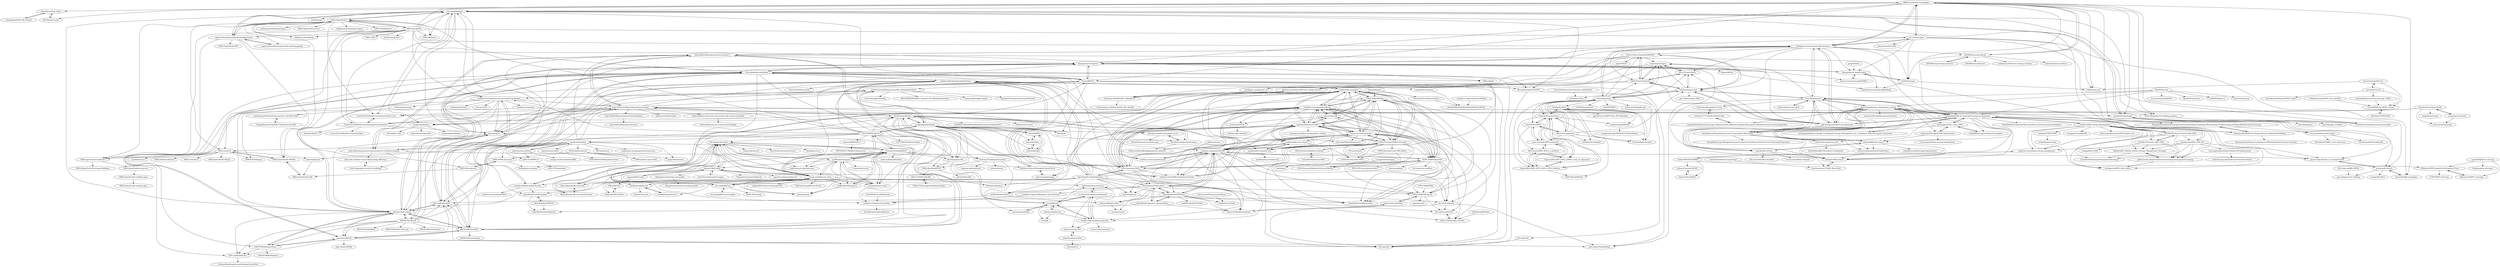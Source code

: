 digraph G {
"zhangzhizza/Gym-Eplus" -> "zhangzhizza/HVAC-RL-Control"
"zhangzhizza/Gym-Eplus" -> "INFERLab/Gnu-RL"
"NTNU-IHB/FMI4cpp" -> "modelon-community/fmi-library"
"NTNU-IHB/FMI4cpp" -> "qtronic/fmusdk"
"NTNU-IHB/FMI4cpp" -> "NTNU-IHB/FMU-proxy"
"NTNU-IHB/FMI4cpp" -> "traversaro/awesome-fmi"
"NTNU-IHB/FMI4cpp" -> "modelica/Reference-FMUs"
"NTNU-IHB/FMI4cpp" -> "CATIA-Systems/FMIKit-Simulink"
"NTNU-IHB/FMI4cpp" -> "OpenModelica/OMSimulator"
"NTNU-IHB/FMI4cpp" -> "modelica/fmi-standard"
"NTNU-IHB/FMI4cpp" -> "NTNU-IHB/PythonFMU"
"NTNU-IHB/FMI4cpp" -> "ghorwin/FMICodeGenerator"
"NREL/EnergyPlus" -> "NREL/OpenStudio"
"NREL/EnergyPlus" -> "santoshphilip/eppy"
"NREL/EnergyPlus" -> "openstudiocoalition/OpenStudioApplication"
"NREL/EnergyPlus" -> "IBM/rl-testbed-for-energyplus"
"NREL/EnergyPlus" -> "architecture-building-systems/CityEnergyAnalyst"
"NREL/EnergyPlus" -> "NREL/Radiance" ["e"=1]
"NREL/EnergyPlus" -> "ladybug-tools/ladybug" ["e"=1]
"NREL/EnergyPlus" -> "lbl-srg/modelica-buildings"
"NREL/EnergyPlus" -> "NREL/resstock"
"NREL/EnergyPlus" -> "NREL/openstudio-standards"
"NREL/EnergyPlus" -> "CenterForTheBuiltEnvironment/pythermalcomfort"
"NREL/EnergyPlus" -> "NREL/SAM" ["e"=1]
"NREL/EnergyPlus" -> "intelligent-environments-lab/CityLearn"
"NREL/EnergyPlus" -> "pvlib/pvlib-python" ["e"=1]
"NREL/EnergyPlus" -> "ugr-sail/sinergym"
"building-energy/epw" -> "IMMM-SFA/diyepw"
"building-energy/epw" -> "jamiebull1/geomeppy"
"NREL/OpenStudio" -> "NREL/EnergyPlus"
"NREL/OpenStudio" -> "openstudiocoalition/OpenStudioApplication"
"NREL/OpenStudio" -> "NREL/Radiance" ["e"=1]
"NREL/OpenStudio" -> "santoshphilip/eppy"
"NREL/OpenStudio" -> "NREL/resstock"
"NREL/OpenStudio" -> "NREL/openstudio-standards"
"NREL/OpenStudio" -> "ladybug-tools/ladybug" ["e"=1]
"NREL/OpenStudio" -> "ladybug-tools/ladybug-legacy" ["e"=1]
"NREL/OpenStudio" -> "NREL/OpenStudio-server"
"NREL/OpenStudio" -> "NREL/OpenStudio-HPXML"
"NREL/OpenStudio" -> "openstudiocoalition/openstudio-sketchup-plugin"
"NREL/OpenStudio" -> "CenterForTheBuiltEnvironment/comfort_tool"
"NREL/OpenStudio" -> "NREL/floorspace.js"
"NREL/OpenStudio" -> "ladybug-tools/honeybee-legacy" ["e"=1]
"NREL/OpenStudio" -> "LBNL-ETA/Radiance" ["e"=1]
"traversaro/awesome-fmi" -> "NTNU-IHB/PythonFMU"
"traversaro/awesome-fmi" -> "CATIA-Systems/FMPy"
"traversaro/awesome-fmi" -> "modelon-community/fmi-library"
"traversaro/awesome-fmi" -> "NTNU-IHB/FMI4cpp"
"traversaro/awesome-fmi" -> "modelica/Reference-FMUs"
"traversaro/awesome-fmi" -> "NTNU-IHB/FMU-proxy"
"traversaro/awesome-fmi" -> "modelica/fmi-standard"
"traversaro/awesome-fmi" -> "modelon-community/PyFMI"
"traversaro/awesome-fmi" -> "CATIA-Systems/FMIKit-Simulink"
"traversaro/awesome-fmi" -> "ghorwin/FMICodeGenerator"
"traversaro/awesome-fmi" -> "modelica-tools/FMUComplianceChecker"
"traversaro/awesome-fmi" -> "lbl-srg/EstimationPy"
"traversaro/awesome-fmi" -> "LBNL-ETA/SimulatorToFMU"
"traversaro/awesome-fmi" -> "modelica/fmi-standard.org"
"traversaro/awesome-fmi" -> "modelica/fmi-cross-check"
"ucuapps/modelicagym" -> "eyyi/dymrl"
"ucuapps/modelicagym" -> "CATIA-Systems/Modelica-ExternalLibrary"
"IBM/rl-testbed-for-energyplus" -> "ugr-sail/sinergym"
"IBM/rl-testbed-for-energyplus" -> "zhangzhizza/Gym-Eplus"
"IBM/rl-testbed-for-energyplus" -> "airboxlab/rllib-energyplus"
"IBM/rl-testbed-for-energyplus" -> "mechyai/RL-EmsPy"
"IBM/rl-testbed-for-energyplus" -> "intelligent-environments-lab/CityLearn"
"IBM/rl-testbed-for-energyplus" -> "jmarrec/OpenStudio_to_EnergyPlusAPI"
"IBM/rl-testbed-for-energyplus" -> "lbl-srg/MPCPy"
"IBM/rl-testbed-for-energyplus" -> "santoshphilip/eppy"
"IBM/rl-testbed-for-energyplus" -> "jamiebull1/geomeppy"
"IBM/rl-testbed-for-energyplus" -> "bsl546/energym"
"IBM/rl-testbed-for-energyplus" -> "INFERLab/Gnu-RL"
"IBM/rl-testbed-for-energyplus" -> "ADGEfficiency/energy-py"
"IBM/rl-testbed-for-energyplus" -> "buds-lab/python-for-building-analysts"
"IBM/rl-testbed-for-energyplus" -> "rdnfn/beobench"
"IBM/rl-testbed-for-energyplus" -> "ibpsa/project1-boptest"
"Matrixeigs/energy_management_system" -> "tahanakabi/DRL-for-microgrid-energy-management"
"Matrixeigs/energy_management_system" -> "Total-RD/pymgrid"
"Matrixeigs/energy_management_system" -> "lukecyb8687/microgrid"
"Matrixeigs/energy_management_system" -> "squoilin/MicroGrids"
"Matrixeigs/energy_management_system" -> "juchengquan/Two_Layer_EMS"
"Matrixeigs/energy_management_system" -> "zhang614/MicroGrid"
"Matrixeigs/energy_management_system" -> "kevinrussellmoy/AA222FinalProject"
"Matrixeigs/energy_management_system" -> "upb-lea/openmodelica-microgrid-gym"
"Matrixeigs/energy_management_system" -> "simondelarue/Deep-Reinforcement-Learning-for-MicroGrids"
"Matrixeigs/energy_management_system" -> "ShengrenHou/Optimal-Energy-System-Scheduling-Combining-Mixed-Integer-Programming-and-Deep-Reinforcement-Learning"
"Matrixeigs/energy_management_system" -> "casemsee/EnergyManagementSystem"
"Matrixeigs/energy_management_system" -> "moayad-hsn/Enhancing-energy-trading-between-different-Islanded-Microgrids-A-Reinforcement-Learning-Algorithm"
"Matrixeigs/energy_management_system" -> "jonlesage/Microgrid-EMS-Optimization"
"Matrixeigs/energy_management_system" -> "trentonamasa/CS5890_MicroGrid"
"Matrixeigs/energy_management_system" -> "juchengquan/Hierarchically_Coordinated_Energy_Management_for_A_Regional_Multi-microgrid_Community"
"faucetsdn/daq" -> "faucetsdn/udmi"
"faucetsdn/daq" -> "theodi/BDNS"
"RLGC-Project/RLGC" -> "siemens/powergym"
"RLGC-Project/RLGC" -> "robinhenry/gym-anm"
"RLGC-Project/RLGC" -> "NREL/PowerGridworld"
"intelligent-environments-lab/CityLearn" -> "NREL/PowerGridworld"
"intelligent-environments-lab/CityLearn" -> "IBM/rl-testbed-for-energyplus"
"intelligent-environments-lab/CityLearn" -> "Grid2op/grid2op"
"intelligent-environments-lab/CityLearn" -> "ugr-sail/sinergym"
"intelligent-environments-lab/CityLearn" -> "Total-RD/pymgrid"
"intelligent-environments-lab/CityLearn" -> "upb-lea/openmodelica-microgrid-gym"
"intelligent-environments-lab/CityLearn" -> "robinhenry/gym-anm"
"intelligent-environments-lab/CityLearn" -> "ibpsa/project1-boptest"
"intelligent-environments-lab/CityLearn" -> "ibpsa/project1-boptest-gym"
"intelligent-environments-lab/CityLearn" -> "tahanakabi/DRL-for-microgrid-energy-management"
"intelligent-environments-lab/CityLearn" -> "buds-lab/building-data-genome-project-2"
"intelligent-environments-lab/CityLearn" -> "Future-Power-Networks/MAPDN"
"intelligent-environments-lab/CityLearn" -> "ADGEfficiency/energy-py"
"intelligent-environments-lab/CityLearn" -> "bsl546/energym"
"intelligent-environments-lab/CityLearn" -> "RLGC-Project/RLGC"
"CATIA-Systems/Unity-FMI-Addon" -> "CATIA-Systems/Test-FMUs"
"CATIA-Systems/Unity-FMI-Addon" -> "CATIA-Systems/Modelica-ExternalLibrary"
"NREL/OpenStudio-HPXML" -> "NREL/OpenStudio-ERI"
"NREL/OpenStudio-HPXML" -> "NREL/resstock"
"CATIA-Systems/FMIKit-Simulink" -> "CATIA-Systems/FMPy"
"CATIA-Systems/FMIKit-Simulink" -> "modelon-community/fmi-library"
"CATIA-Systems/FMIKit-Simulink" -> "qtronic/fmusdk"
"CATIA-Systems/FMIKit-Simulink" -> "modelon-community/PyFMI"
"CATIA-Systems/FMIKit-Simulink" -> "NTNU-IHB/FMI4cpp"
"CATIA-Systems/FMIKit-Simulink" -> "CATIA-Systems/Unity-FMI-Addon"
"CATIA-Systems/FMIKit-Simulink" -> "modelica/Reference-FMUs"
"CATIA-Systems/FMIKit-Simulink" -> "traversaro/awesome-fmi"
"CATIA-Systems/FMIKit-Simulink" -> "modelica/fmi-standard"
"CATIA-Systems/FMIKit-Simulink" -> "Kvixen/Simulix"
"CATIA-Systems/FMIKit-Simulink" -> "modelica/fmi-standard.org"
"CATIA-Systems/FMIKit-Simulink" -> "NTNU-IHB/FMU-proxy"
"CATIA-Systems/FMIKit-Simulink" -> "CATIA-Systems/Modelica-Arduino"
"CATIA-Systems/FMIKit-Simulink" -> "NTNU-IHB/PythonFMU"
"CATIA-Systems/FMIKit-Simulink" -> "CATIA-Systems/Test-FMUs"
"shidi1985/L2RPN" -> "amar-iastate/L2RPN-using-A3C"
"shidi1985/L2RPN" -> "Grid2op/l2rpn-baselines"
"shidi1985/L2RPN" -> "MarvinLer/pypownet"
"shidi1985/L2RPN" -> "Aspirin96/L2RPN_NIPS_2020_a_PPO_Solution"
"amar-iastate/L2RPN-using-A3C" -> "shidi1985/L2RPN"
"amar-iastate/L2RPN-using-A3C" -> "lujasone/NeurIPS_2020_L2RPN_Comp_An_Approach"
"amar-iastate/L2RPN-using-A3C" -> "Aspirin96/L2RPN_NIPS_2020_a_PPO_Solution"
"amar-iastate/L2RPN-using-A3C" -> "Grid2op/l2rpn-baselines"
"amar-iastate/L2RPN-using-A3C" -> "ZM-Learn/L2RPN_WCCI_a_Solution"
"arowdy98/RL-for-HVAC-control" -> "Robolabo/LSTM-HVAC"
"TheoMoumiadis/HVAC-calc-with-NN" -> "arowdy98/RL-for-HVAC-control"
"anadeba/Reinforcement-Learning---HVAC" -> "arowdy98/RL-for-HVAC-control"
"ibpsa/project1-boptest" -> "ibpsa/project1-boptest-gym"
"ibpsa/project1-boptest" -> "ibpsa/project1"
"ibpsa/project1-boptest" -> "henze-research-group/MODRLC"
"ibpsa/project1-boptest" -> "lbl-srg/BuildingsPy"
"ibpsa/project1-boptest" -> "ibpsa/modelica-ibpsa"
"ibpsa/project1-boptest" -> "lbl-srg/MPCPy"
"ibpsa/project1-boptest" -> "lbl-srg/modelica-buildings"
"ibpsa/project1-boptest" -> "open-ideas/FastBuildings"
"ibpsa/project1-boptest" -> "JulienLeprince/greybrickbuildings"
"ibpsa/project1-boptest" -> "drgona/BeSim"
"PySimulator/PySimulator" -> "OpenModelica/OMPython"
"PySimulator/PySimulator" -> "pymoca/pymoca"
"PySimulator/PySimulator" -> "OpenModelica/jupyter-openmodelica"
"PySimulator/PySimulator" -> "saroele/awesim"
"PySimulator/PySimulator" -> "mtiller/ModelicaBook"
"PySimulator/PySimulator" -> "modelon-community/PyFMI"
"PySimulator/PySimulator" -> "lbl-srg/EstimationPy"
"PySimulator/PySimulator" -> "NTNU-IHB/FMU-proxy"
"PySimulator/PySimulator" -> "kdavies4/ModelicaRes"
"PySimulator/PySimulator" -> "mbonvini/ModelicaInAction"
"PySimulator/PySimulator" -> "modelica-3rdparty/Modelica_DeviceDrivers"
"thermocycle/Thermocycle-library" -> "ClaRaLibrary/ClaRa"
"juchengquan/Two_Layer_EMS" -> "leejt489/microgrid-dispatch-simulator"
"juchengquan/Two_Layer_EMS" -> "juchengquan/Hierarchically_Coordinated_Energy_Management_for_A_Regional_Multi-microgrid_Community"
"juchengquan/Two_Layer_EMS" -> "tahanakabi/DRL-for-microgrid-energy-management"
"juchengquan/Two_Layer_EMS" -> "jonlesage/Microgrid-EMS-Optimization"
"VOLTTRON/volttron" -> "BrickSchema/Brick"
"VOLTTRON/volttron" -> "ChristianTremblay/BAC0"
"VOLTTRON/volttron" -> "google/digitalbuildings"
"VOLTTRON/volttron" -> "JoelBender/bacpypes"
"VOLTTRON/volttron" -> "VOLTTRON/volttron-docker"
"VOLTTRON/volttron" -> "ORNL-BTRIC/Autotune"
"VOLTTRON/volttron" -> "bemoss/BEMOSS3.5"
"VOLTTRON/volttron" -> "stargieg/bacnet-stack"
"VOLTTRON/volttron" -> "lbl-srg/MPCPy"
"VOLTTRON/volttron" -> "buds-lab/the-building-data-genome-project"
"VOLTTRON/volttron" -> "opendsm/opendsm"
"VOLTTRON/volttron" -> "bbartling/open-fdd"
"VOLTTRON/volttron" -> "architecture-building-systems/CityEnergyAnalyst"
"VOLTTRON/volttron" -> "NREL/OpenStudio"
"VOLTTRON/volttron" -> "fh1ch/node-bacstack"
"open-ideas/IDEAS" -> "ibpsa/modelica-ibpsa"
"open-ideas/IDEAS" -> "UdK-VPT/BuildingSystems"
"open-ideas/IDEAS" -> "lbl-srg/modelica-buildings"
"open-ideas/IDEAS" -> "open-ideas/FastBuildings"
"open-ideas/IDEAS" -> "RWTH-EBC/TEASER"
"open-ideas/IDEAS" -> "lbl-srg/BuildingsPy"
"open-ideas/IDEAS" -> "open-ideas/StROBe"
"open-ideas/IDEAS" -> "lbl-srg/soep"
"open-ideas/IDEAS" -> "EDF-Lab/BuildSysPro"
"buds-lab/building-prediction-benchmarking" -> "buds-lab/building-data-directory"
"modelon-community/fmi-library" -> "modelon-community/PyFMI"
"modelon-community/fmi-library" -> "modelica/Reference-FMUs"
"modelon-community/fmi-library" -> "NTNU-IHB/FMI4cpp"
"modelon-community/fmi-library" -> "modelon-community/Assimulo"
"modelon-community/fmi-library" -> "traversaro/awesome-fmi"
"modelon-community/fmi-library" -> "qtronic/fmusdk"
"modelon-community/fmi-library" -> "modelica-tools/FMUComplianceChecker"
"modelon-community/fmi-library" -> "CATIA-Systems/FMIKit-Simulink"
"modelon-community/fmi-library" -> "modelica/fmi-standard"
"modelon-community/fmi-library" -> "modelica/DCPLib"
"modelon-community/fmi-library" -> "NTNU-IHB/PythonFMU"
"modelon-community/fmi-library" -> "OpenModelica/OMSimulator"
"modelon-community/fmi-library" -> "CATIA-Systems/FMPy"
"modelon-community/fmi-library" -> "modelica/fmi-cross-check"
"modelon-community/fmi-library" -> "NTNU-IHB/FMU-proxy"
"ibpsa/modelica-ibpsa" -> "lbl-srg/modelica-buildings"
"ibpsa/modelica-ibpsa" -> "open-ideas/IDEAS"
"ibpsa/modelica-ibpsa" -> "lbl-srg/BuildingsPy"
"ibpsa/modelica-ibpsa" -> "UdK-VPT/BuildingSystems"
"ibpsa/modelica-ibpsa" -> "ibpsa/project1"
"ibpsa/modelica-ibpsa" -> "RWTH-EBC/AixLib"
"ibpsa/modelica-ibpsa" -> "RWTH-EBC/TEASER"
"ibpsa/modelica-ibpsa" -> "EDF-Lab/BuildSysPro"
"ibpsa/modelica-ibpsa" -> "ibpsa/project1-boptest"
"architecture-building-systems/esoreader" -> "jamiebull1/geomeppy"
"BiancoRoyal/node-red-contrib-bacnet" -> "fh1ch/node-bacstack"
"BiancoRoyal/node-red-contrib-bacnet" -> "BiancoRoyal/node-bacstack"
"modelica/fmi-cross-check" -> "modelica-tools/FMUComplianceChecker"
"modelica/fmi-cross-check" -> "CATIA-Systems/Test-FMUs"
"modelica/fmi-cross-check" -> "modelica/fmi-standard.org"
"modelica/DCPLib" -> "modelica/dcp-standard"
"BiancoRoyal/node-bacstack" -> "fh1ch/node-bacstack"
"BiancoRoyal/node-bacstack" -> "BiancoRoyal/node-red-contrib-bacnet"
"openstudiocoalition/OpenStudioApplication" -> "openstudiocoalition/openstudio-sketchup-plugin"
"openstudiocoalition/OpenStudioApplication" -> "NREL/OpenStudio"
"openstudiocoalition/OpenStudioApplication" -> "NREL/openstudio-standards"
"openstudiocoalition/OpenStudioApplication" -> "santoshphilip/eppy"
"openstudiocoalition/OpenStudioApplication" -> "NREL/OpenStudio-HPXML"
"openstudiocoalition/OpenStudioApplication" -> "NREL/alfalfa"
"openstudiocoalition/OpenStudioApplication" -> "NREL/OpenStudio-PAT"
"ADGEfficiency/energy-py-linear" -> "ADGEfficiency/energy-py"
"LBNL-ETA/RMV2.0" -> "LBNL-ETA/loadshape"
"NREL/openstudio-standards" -> "NREL/OpenStudio-resources"
"NREL/openstudio-standards" -> "NREL/OpenStudio-Prototype-Buildings"
"openstudiocoalition/openstudio-sketchup-plugin" -> "openstudiocoalition/OpenStudioApplication"
"trentonamasa/CS5890_MicroGrid" -> "zhang614/MicroGrid"
"robinhenry/gym-anm" -> "NREL/PowerGridworld"
"robinhenry/gym-anm" -> "Future-Power-Networks/MAPDN"
"robinhenry/gym-anm" -> "RLGC-Project/RLGC"
"robinhenry/gym-anm" -> "pwdemars/rl4uc"
"robinhenry/gym-anm" -> "Grid2op/grid2op"
"robinhenry/gym-anm" -> "siemens/powergym"
"robinhenry/gym-anm" -> "Total-RD/pymgrid"
"robinhenry/gym-anm" -> "upb-lea/openmodelica-microgrid-gym"
"robinhenry/gym-anm" -> "pau-3i8/smartgrid_DRL"
"qatshana/Cool.AI" -> "VectorInstitute/HV-Ai-C"
"qatshana/Cool.AI" -> "arowdy98/RL-for-HVAC-control"
"qatshana/Cool.AI" -> "anadeba/Reinforcement-Learning---HVAC"
"qatshana/Cool.AI" -> "NasimKaveh/Thermal-HVAC-model"
"qtronic/fmusdk" -> "modelica/Reference-FMUs"
"qtronic/fmusdk" -> "NTNU-IHB/FMI4cpp"
"qtronic/fmusdk" -> "CATIA-Systems/Test-FMUs"
"qtronic/fmusdk" -> "modelon-community/fmi-library"
"qtronic/fmusdk" -> "modelica/DCPLib"
"modelica/fmi-standard" -> "CATIA-Systems/FMPy"
"modelica/fmi-standard" -> "modelica/Reference-FMUs"
"modelica/fmi-standard" -> "modelon-community/fmi-library"
"modelica/fmi-standard" -> "modelica/fmi-standard.org"
"modelica/fmi-standard" -> "traversaro/awesome-fmi"
"modelica/fmi-standard" -> "NTNU-IHB/FMI4cpp"
"modelica/fmi-standard" -> "OpenModelica/OMSimulator"
"modelica/fmi-standard" -> "CATIA-Systems/FMIKit-Simulink"
"modelica/fmi-standard" -> "modelica/ModelicaSpecification"
"modelica/fmi-standard" -> "NTNU-IHB/PythonFMU"
"modelica/fmi-standard" -> "modelon-community/PyFMI"
"modelica/fmi-standard" -> "qtronic/fmusdk"
"modelica/fmi-standard" -> "modelica/ModelicaStandardLibrary"
"modelica/fmi-standard" -> "modelica-tools/FMUComplianceChecker"
"modelica/fmi-standard" -> "modelica/fmi-cross-check"
"openeemeter/caltrack" -> "energy-market-methods/GRID"
"openeemeter/caltrack" -> "opendsm/opendsm"
"openeemeter/caltrack" -> "LBNL-ETA/RMV2.0"
"empeeoh/BACnet4J" -> "RadixIoT/BACnet4J"
"empeeoh/BACnet4J" -> "NREL/BACnet"
"plastering/plastering" -> "BuildSysUniformMetadata/GroundTruth"
"MarvinLer/pypownet" -> "amar-iastate/L2RPN-using-A3C"
"MarvinLer/pypownet" -> "shidi1985/L2RPN"
"MarvinLer/pypownet" -> "Grid2op/grid2op"
"MarvinLer/pypownet" -> "Grid2op/lightsim2grid"
"MarvinLer/pypownet" -> "Grid2op/chronix2grid"
"MarvinLer/pypownet" -> "Grid2op/l2rpn-baselines"
"MarvinLer/pypownet" -> "Grid2op/grid2viz"
"MarvinLer/pypownet" -> "robinhenry/gym-anm"
"modelica/ModelicaSpecification" -> "modelica/ModelicaStandardLibrary"
"modelica/ModelicaSpecification" -> "OpenModelica/OMCompiler"
"modelica/ModelicaSpecification" -> "modelon-community/SEMLA"
"modelica/ModelicaSpecification" -> "modelica/fmi-standard"
"NREL/OpenStudio-resources" -> "NREL/OpenStudio-workflow-gem"
"NTNU-IHB/FMI4j" -> "NTNU-IHB/FMU-proxy"
"NTNU-IHB/FMU-proxy" -> "lbl-srg/EstimationPy"
"NTNU-IHB/FMU-proxy" -> "viproma/coral"
"NTNU-IHB/FMU-proxy" -> "mbonvini/LambdaSim"
"BrickSchema/brick-example-server" -> "BrickSchema/reconciliation-api"
"BrickSchema/brick-example-server" -> "BrickSchema/py-brickschema"
"modelon-community/Assimulo" -> "modelon-community/PyFMI"
"modelon-community/Assimulo" -> "modelon-community/fmi-library"
"opendsm/eeweather" -> "EPAENERGYSTAR/epathermostat"
"NREL/OpenStudio-workflow-gem" -> "NREL/OpenStudio-analysis-gem"
"MyEMS/myems" -> "OpenEMS/openems" ["e"=1]
"MyEMS/myems" -> "Matrixeigs/energy_management_system"
"MyEMS/myems" -> "tahanakabi/DRL-for-microgrid-energy-management"
"MyEMS/myems" -> "Total-RD/pymgrid"
"MyEMS/myems" -> "foxBMS/foxbms-2" ["e"=1]
"MyEMS/myems" -> "pyscada/PyScada" ["e"=1]
"MyEMS/myems" -> "mz-automation/lib60870" ["e"=1]
"bbartling/open-fdd" -> "NREL/BuildingMOTIF"
"bbartling/open-fdd" -> "haxall/haxall"
"Grid2op/grid2op" -> "Grid2op/l2rpn-baselines"
"Grid2op/grid2op" -> "Grid2op/grid2viz"
"Grid2op/grid2op" -> "MarvinLer/pypownet"
"Grid2op/grid2op" -> "robinhenry/gym-anm"
"Grid2op/grid2op" -> "Aspirin96/L2RPN_NIPS_2020_a_PPO_Solution"
"Grid2op/grid2op" -> "Grid2op/lightsim2grid"
"Grid2op/grid2op" -> "siemens/powergym"
"Grid2op/grid2op" -> "NREL/PowerGridworld"
"Grid2op/grid2op" -> "e2nIEE/pandapower" ["e"=1]
"Grid2op/grid2op" -> "rwl/PYPOWER" ["e"=1]
"Grid2op/grid2op" -> "power-grid-lib/pglib-opf" ["e"=1]
"Grid2op/grid2op" -> "shidi1985/L2RPN"
"Grid2op/grid2op" -> "intelligent-environments-lab/CityLearn"
"Grid2op/grid2op" -> "RLGC-Project/RLGC"
"Grid2op/grid2op" -> "Future-Power-Networks/MAPDN"
"Grid2op/lightsim2grid" -> "Grid2op/grid2viz"
"Critical-Infrastructure-Systems-Lab/PowNet" -> "pwdemars/rl4uc"
"bacnet-stack/bacnet-stack" -> "JoelBender/bacpypes"
"bacnet-stack/bacnet-stack" -> "ela-compil/BACnet"
"bacnet-stack/bacnet-stack" -> "ChristianTremblay/BAC0"
"bacnet-stack/bacnet-stack" -> "fh1ch/node-bacstack"
"bacnet-stack/bacnet-stack" -> "RadixIoT/BACnet4J"
"bacnet-stack/bacnet-stack" -> "stargieg/bacnet-stack"
"bacnet-stack/bacnet-stack" -> "noahtkeller/go-bacnet"
"bacnet-stack/bacnet-stack" -> "JoelBender/BACpypes3"
"bacnet-stack/bacnet-stack" -> "alexbeltran/gobacnet"
"bacnet-stack/bacnet-stack" -> "chipkin/BACnetServerExampleCPP"
"bacnet-stack/bacnet-stack" -> "BiancoRoyal/node-bacstack"
"bacnet-stack/bacnet-stack" -> "BACnetTesting/BACnet-Stack"
"bacnet-stack/bacnet-stack" -> "skyfoundry/haystack-java"
"bacnet-stack/bacnet-stack" -> "BrickSchema/Brick"
"bacnet-stack/bacnet-stack" -> "riptideio/misty"
"CenterForTheBuiltEnvironment/comfort_tool" -> "CenterForTheBuiltEnvironment/pythermalcomfort"
"Total-RD/pymgrid" -> "tahanakabi/DRL-for-microgrid-energy-management"
"Total-RD/pymgrid" -> "Matrixeigs/energy_management_system"
"Total-RD/pymgrid" -> "upb-lea/openmodelica-microgrid-gym"
"Total-RD/pymgrid" -> "ahalev/python-microgrid"
"Total-RD/pymgrid" -> "simondelarue/Deep-Reinforcement-Learning-for-MicroGrids"
"Total-RD/pymgrid" -> "kevinrussellmoy/AA222FinalProject"
"Total-RD/pymgrid" -> "robinhenry/gym-anm"
"Total-RD/pymgrid" -> "lukecyb8687/microgrid"
"Total-RD/pymgrid" -> "zhang614/MicroGrid"
"Total-RD/pymgrid" -> "kevinrussellmoy/smart-rl-mg"
"Total-RD/pymgrid" -> "siemens/powergym"
"Total-RD/pymgrid" -> "intelligent-environments-lab/CityLearn"
"Total-RD/pymgrid" -> "squoilin/MicroGrids"
"lukecyb8687/microgrid" -> "squoilin/MicroGrids"
"lukecyb8687/microgrid" -> "zhang614/MicroGrid"
"lukecyb8687/microgrid" -> "markditsworth/Microgrid-Optimization"
"lukecyb8687/microgrid" -> "kevinrussellmoy/AA222FinalProject"
"moayad-hsn/Enhancing-energy-trading-between-different-Islanded-Microgrids-A-Reinforcement-Learning-Algorithm" -> "wilsonhu7777/Vanilla-DQN-for-Bat"
"modelica/Reference-FMUs" -> "modelon-community/fmi-library"
"modelica/Reference-FMUs" -> "qtronic/fmusdk"
"modelica/Reference-FMUs" -> "CATIA-Systems/FMPy"
"modelica/Reference-FMUs" -> "traversaro/awesome-fmi"
"modelica/Reference-FMUs" -> "NTNU-IHB/FMI4cpp"
"modelica/Reference-FMUs" -> "modelica/fmi-cross-check"
"modelica/Reference-FMUs" -> "modelica/fmi-standard"
"modelica/Reference-FMUs" -> "modelica-tools/FMUComplianceChecker"
"modelica/Reference-FMUs" -> "modelon-community/PyFMI"
"modelica/Reference-FMUs" -> "CATIA-Systems/FMIKit-Simulink"
"modelica/Reference-FMUs" -> "NTNU-IHB/PythonFMU"
"modelica/Reference-FMUs" -> "modelica/fmi-standard.org"
"modelica/Reference-FMUs" -> "OpenModelica/OMSimulator"
"modelica/Reference-FMUs" -> "ghorwin/FMICodeGenerator"
"modelica/Reference-FMUs" -> "grouperenault/fmu_manipulation_toolbox"
"RWTH-EBC/AixLib" -> "ibpsa/modelica-ibpsa"
"RWTH-EBC/AixLib" -> "lbl-srg/modelica-buildings"
"RWTH-EBC/AixLib" -> "RWTH-EBC/TEASER"
"RWTH-EBC/AixLib" -> "UdK-VPT/BuildingSystems"
"RWTH-EBC/AixLib" -> "lbl-srg/BuildingsPy"
"RWTH-EBC/AixLib" -> "RWTH-EBC/BESMod"
"RWTH-EBC/AixLib" -> "open-ideas/IDEAS"
"RWTH-EBC/AixLib" -> "EDF-Lab/BuildSysPro"
"RWTH-EBC/AixLib" -> "RWTH-EBC/EBC-Tutorials"
"RWTH-EBC/AixLib" -> "ibpsa/project1"
"RWTH-EBC/AixLib" -> "RWTH-EBC/AixWeather"
"RWTH-EBC/AixLib" -> "lbl-srg/MPCPy"
"lryz0612/DRL-Energy-Management" -> "BIT-XJY/RL-based-Transferable-EMS"
"lryz0612/DRL-Energy-Management" -> "lryz0612/Transfer_DRL_EMS"
"lryz0612/DRL-Energy-Management" -> "yeoleparesh/HEV_EMS_DP"
"lryz0612/DRL-Energy-Management" -> "giftfuture/An-adaptive-hierarchical-energy-management-strategy"
"lryz0612/DRL-Energy-Management" -> "sebastian-east/admm-energy-management"
"lryz0612/DRL-Energy-Management" -> "natetsang/optimizing-PHEV-battery-use"
"lryz0612/DRL-Energy-Management" -> "XinhaoTsl/Fc_Hybrid_Vehicle_Energy_Management_Strategy"
"lryz0612/DRL-Energy-Management" -> "tahanakabi/DRL-for-microgrid-energy-management"
"lryz0612/DRL-Energy-Management" -> "yeoleparesh/HEV_Rule_based"
"lryz0612/DRL-Energy-Management" -> "sicilyala/FCHEV-EMS"
"lryz0612/DRL-Energy-Management" -> "GreenbirdFox/EnergyManagementStrategy"
"lryz0612/DRL-Energy-Management" -> "wangjail/LearningEMS"
"Grid2op/l2rpn-baselines" -> "Aspirin96/L2RPN_NIPS_2020_a_PPO_Solution"
"Grid2op/l2rpn-baselines" -> "amar-iastate/L2RPN-using-A3C"
"Grid2op/l2rpn-baselines" -> "Grid2op/grid2viz"
"Grid2op/l2rpn-baselines" -> "shidi1985/L2RPN"
"Grid2op/l2rpn-baselines" -> "Grid2op/grid2op"
"Grid2op/l2rpn-baselines" -> "lujasone/NeurIPS_2020_L2RPN_Comp_An_Approach"
"Grid2op/l2rpn-baselines" -> "sunghoonhong/SMAAC"
"Grid2op/l2rpn-baselines" -> "ZM-Learn/L2RPN_WCCI_a_Solution"
"Grid2op/l2rpn-baselines" -> "Grid2op/lightsim2grid"
"CenterForTheBuiltEnvironment/pythermalcomfort" -> "CenterForTheBuiltEnvironment/comfort_tool"
"CenterForTheBuiltEnvironment/pythermalcomfort" -> "TanabeLab/JOS-3"
"CenterForTheBuiltEnvironment/pythermalcomfort" -> "santoshphilip/eppy"
"CenterForTheBuiltEnvironment/pythermalcomfort" -> "ibpsa/project1"
"CenterForTheBuiltEnvironment/pythermalcomfort" -> "CenterForTheBuiltEnvironment/clima"
"CenterForTheBuiltEnvironment/pythermalcomfort" -> "buds-lab/the-building-data-genome-project"
"RadixIoT/BACnet4J" -> "Code-House/bacnet4j-wrapper"
"RadixIoT/BACnet4J" -> "empeeoh/BACnet4J"
"RadixIoT/BACnet4J" -> "MangoAutomation/modbus4j" ["e"=1]
"RadixIoT/BACnet4J" -> "openmucextensions/bacnet"
"RadixIoT/BACnet4J" -> "fh1ch/node-bacstack"
"RadixIoT/BACnet4J" -> "bacnet-stack/bacnet-stack"
"RadixIoT/BACnet4J" -> "diekmann/BACnetSim"
"RadixIoT/BACnet4J" -> "MangoAutomation/ma-core-public"
"Robolabo/LSTM-HVAC" -> "arowdy98/RL-for-HVAC-control"
"pymoca/pymoca" -> "lbl-srg/BuildingsPy"
"pymoca/pymoca" -> "sdu-cfei/modest-py"
"yeoleparesh/HEV_EMS_DP" -> "GreenbirdFox/EnergyManagementStrategy"
"yeoleparesh/HEV_EMS_DP" -> "yeoleparesh/HEV_Rule_based"
"yeoleparesh/HEV_EMS_DP" -> "lryz0612/DRL-Energy-Management"
"yeoleparesh/HEV_EMS_DP" -> "XinhaoTsl/Fc_Hybrid_Vehicle_Energy_Management_Strategy"
"yeoleparesh/HEV_EMS_DP" -> "sebastian-east/admm-energy-management"
"yeoleparesh/HEV_EMS_DP" -> "giftfuture/An-adaptive-hierarchical-energy-management-strategy"
"yeoleparesh/HEV_EMS_DP" -> "ricovangenugten/Hybrid-Vehicle-DP-Optimization"
"upb-lea/openmodelica-microgrid-gym" -> "Total-RD/pymgrid"
"upb-lea/openmodelica-microgrid-gym" -> "tahanakabi/DRL-for-microgrid-energy-management"
"upb-lea/openmodelica-microgrid-gym" -> "Matrixeigs/energy_management_system"
"upb-lea/openmodelica-microgrid-gym" -> "robinhenry/gym-anm"
"upb-lea/openmodelica-microgrid-gym" -> "siemens/powergym"
"upb-lea/openmodelica-microgrid-gym" -> "NREL/PowerGridworld"
"upb-lea/openmodelica-microgrid-gym" -> "simondelarue/Deep-Reinforcement-Learning-for-MicroGrids"
"upb-lea/openmodelica-microgrid-gym" -> "RLGC-Project/RLGC"
"upb-lea/openmodelica-microgrid-gym" -> "intelligent-environments-lab/CityLearn"
"buds-lab/building-data-genome-project-2" -> "buds-lab/the-building-data-genome-project"
"buds-lab/building-data-genome-project-2" -> "buds-lab/ashrae-great-energy-predictor-3-solution-analysis"
"buds-lab/building-data-genome-project-2" -> "jmarrec/OpenStudio_to_EnergyPlusAPI"
"buds-lab/building-data-genome-project-2" -> "RWTH-EBC/TEASER"
"buds-lab/building-data-genome-project-2" -> "ibpsa/project1-boptest"
"buds-lab/building-data-genome-project-2" -> "google/digitalbuildings"
"buds-lab/building-data-genome-project-2" -> "intelligent-environments-lab/CityLearn"
"leejt489/microgrid-dispatch-simulator" -> "juchengquan/Two_Layer_EMS"
"google/digitalbuildings" -> "BrickSchema/Brick"
"google/digitalbuildings" -> "theodi/BDNS"
"google/digitalbuildings" -> "bbartling/open-fdd"
"google/digitalbuildings" -> "faucetsdn/udmi"
"google/digitalbuildings" -> "buds-lab/building-data-genome-project-2"
"google/digitalbuildings" -> "plastering/plastering"
"google/digitalbuildings" -> "BrickSchema/py-brickschema"
"google/digitalbuildings" -> "VOLTTRON/volttron"
"google/digitalbuildings" -> "buds-lab/ashrae-great-energy-predictor-3-solution-analysis"
"google/digitalbuildings" -> "NREL/BuildingMOTIF"
"google/digitalbuildings" -> "faucetsdn/daq"
"google/digitalbuildings" -> "Project-Haystack/haystack-defs"
"google/digitalbuildings" -> "buds-lab/the-building-data-genome-project"
"google/digitalbuildings" -> "lbl-srg/obc"
"google/digitalbuildings" -> "BrickSchema/brick-example-server"
"buds-lab/python-for-building-analysts" -> "architecture-building-systems/esoreader"
"SEED-platform/seed" -> "BuildingSync/schema"
"SEED-platform/seed" -> "ORNL-BTRIC/Autotune"
"SEED-platform/seed" -> "impactlab/eemeter"
"SEED-platform/seed" -> "NREL/docker-openstudio"
"cstb/citygml-energy" -> "yaozhihang/3dcitydb-Extensions-for-CityGML-ADEs"
"ZM-Learn/L2RPN_WCCI_a_Solution" -> "lujasone/NeurIPS_2020_L2RPN_Comp_An_Approach"
"ZM-Learn/L2RPN_WCCI_a_Solution" -> "Aspirin96/L2RPN_NIPS_2020_a_PPO_Solution"
"ZM-Learn/L2RPN_WCCI_a_Solution" -> "amar-iastate/L2RPN-using-A3C"
"tahanakabi/DRL-for-microgrid-energy-management" -> "Matrixeigs/energy_management_system"
"tahanakabi/DRL-for-microgrid-energy-management" -> "simondelarue/Deep-Reinforcement-Learning-for-MicroGrids"
"tahanakabi/DRL-for-microgrid-energy-management" -> "Total-RD/pymgrid"
"tahanakabi/DRL-for-microgrid-energy-management" -> "juchengquan/Two_Layer_EMS"
"tahanakabi/DRL-for-microgrid-energy-management" -> "zhang614/MicroGrid"
"tahanakabi/DRL-for-microgrid-energy-management" -> "ShengrenHou/DRL-for-Energy-Systems-Optimal-Scheduling"
"tahanakabi/DRL-for-microgrid-energy-management" -> "lryz0612/DRL-Energy-Management"
"tahanakabi/DRL-for-microgrid-energy-management" -> "ShengrenHou/Optimal-Energy-System-Scheduling-Combining-Mixed-Integer-Programming-and-Deep-Reinforcement-Learning"
"tahanakabi/DRL-for-microgrid-energy-management" -> "leejt489/microgrid-dispatch-simulator"
"tahanakabi/DRL-for-microgrid-energy-management" -> "upb-lea/openmodelica-microgrid-gym"
"tahanakabi/DRL-for-microgrid-energy-management" -> "BeardHealth/Combined-Heat-and-Power-System-Economic-Dispatch"
"tahanakabi/DRL-for-microgrid-energy-management" -> "lukecyb8687/microgrid"
"tahanakabi/DRL-for-microgrid-energy-management" -> "GitX123/microgrid-ems-drl"
"tahanakabi/DRL-for-microgrid-energy-management" -> "Cernewein/heating-RL-agent"
"theodi/BDNS" -> "faucetsdn/udmi"
"theodi/BDNS" -> "faucetsdn/daq"
"buds-lab/ashrae-great-energy-predictor-3-solution-analysis" -> "buds-lab/google-trends-for-buildings"
"buds-lab/ashrae-great-energy-predictor-3-solution-analysis" -> "buds-lab/building-data-genome-project-2"
"buds-lab/ashrae-great-energy-predictor-3-solution-analysis" -> "ideas-lab-nus/data-science-bldg-energy-efficiency"
"buds-lab/ashrae-great-energy-predictor-3-solution-analysis" -> "jmarrec/OpenStudio_to_EnergyPlusAPI"
"NTNU-IHB/PythonFMU" -> "CATIA-Systems/FMPy"
"NTNU-IHB/PythonFMU" -> "traversaro/awesome-fmi"
"NTNU-IHB/PythonFMU" -> "NTNU-IHB/FMU-proxy"
"NTNU-IHB/PythonFMU" -> "modelon-community/PyFMI"
"NTNU-IHB/PythonFMU" -> "INTO-CPS-Association/unifmu"
"NTNU-IHB/PythonFMU" -> "modelon-community/fmi-library"
"NTNU-IHB/PythonFMU" -> "viproma/cppfmu"
"NTNU-IHB/PythonFMU" -> "NTNU-IHB/FMI4cpp"
"NTNU-IHB/PythonFMU" -> "modelica/Reference-FMUs"
"NTNU-IHB/PythonFMU" -> "CATIA-Systems/Modelica-ExternalLibrary"
"NTNU-IHB/PythonFMU" -> "modelica/fmi-standard"
"NTNU-IHB/PythonFMU" -> "LBNL-ETA/SimulatorToFMU"
"NTNU-IHB/PythonFMU" -> "dnv-opensource/mlfmu"
"NTNU-IHB/PythonFMU" -> "OpenModelica/OMSimulator"
"NTNU-IHB/PythonFMU" -> "sdu-cfei/modest-py"
"kevinrussellmoy/smart-rl-mg" -> "wilsonhu7777/Vanilla-DQN-for-Bat"
"buds-lab/data-science-for-construction-edx-course-notebooks" -> "buds-lab/humans-as-a-sensor-for-buildings"
"jonlesage/Microgrid-EMS-Optimization" -> "harrynapier/Power-system-optimization"
"jonlesage/Microgrid-EMS-Optimization" -> "lukecyb8687/microgrid"
"jonlesage/Microgrid-EMS-Optimization" -> "juchengquan/Two_Layer_EMS"
"theodorhusefest/microgrid-mpc" -> "trentonamasa/CS5890_MicroGrid"
"fantom-lang/fantom" -> "haxall/haxall"
"fantom-lang/fantom" -> "xored/f4"
"fantom-lang/fantom" -> "Project-Haystack/haystack-defs"
"zhang614/MicroGrid" -> "trentonamasa/CS5890_MicroGrid"
"lryz0612/Transfer_DRL_EMS" -> "BIT-XJY/RL-based-Transferable-EMS"
"lryz0612/Transfer_DRL_EMS" -> "wangjail/ACC-EMS"
"lryz0612/Transfer_DRL_EMS" -> "lryz0612/DRL-Energy-Management"
"lryz0612/Transfer_DRL_EMS" -> "giftfuture/An-adaptive-hierarchical-energy-management-strategy"
"lryz0612/Transfer_DRL_EMS" -> "XinhaoTsl/Fc_Hybrid_Vehicle_Energy_Management_Strategy"
"BrickSchema/py-brickschema" -> "BrickSchema/brick-example-server"
"BrickSchema/py-brickschema" -> "BrickSchema/Brick"
"BrickSchema/py-brickschema" -> "SoftwareDefinedBuildings/mortar-analytics"
"ricovangenugten/Hybrid-Vehicle-DP-Optimization" -> "hlal1/Energy-optimization-for-hybrid-vehicles"
"ci-richard-mcelhinney/nhaystack" -> "skyfoundry/haystack-java"
"ci-richard-mcelhinney/nhaystack" -> "haxall/haxall"
"ci-richard-mcelhinney/nhaystack" -> "Project-Haystack/haystack-defs"
"ci-richard-mcelhinney/nhaystack" -> "j2inn/haystack-core"
"faucetsdn/udmi" -> "theodi/BDNS"
"faucetsdn/udmi" -> "faucetsdn/daq"
"hpxmlwg/hpxml" -> "NREL/OpenStudio-ERI"
"Cernewein/heating-RL-agent" -> "Cernewein/multi-building-RL"
"Cernewein/heating-RL-agent" -> "floracharbo/MARL_local_electricity"
"buds-lab/google-trends-for-buildings" -> "ideas-lab-nus/data-science-bldg-energy-efficiency"
"Grid2op/grid2viz" -> "Grid2op/l2rpn-baselines"
"Grid2op/grid2viz" -> "gaetanserre/L2RPN-2022_PPO-Baseline"
"Grid2op/grid2viz" -> "KAIST-AILab/SMAAC"
"Grid2op/grid2viz" -> "sunghoonhong/SMAAC"
"Grid2op/grid2viz" -> "Grid2op/chronix2grid"
"Grid2op/grid2viz" -> "Grid2op/lightsim2grid"
"JModelica/JModelica" -> "LBNL-ETA/SimulatorToFMU"
"Project-Haystack/haystack-defs" -> "haxall/haxall"
"Project-Haystack/haystack-defs" -> "ci-richard-mcelhinney/nhaystack"
"Project-Haystack/haystack-defs" -> "j2inn/haystack-core"
"Project-Haystack/haystack-defs" -> "skyfoundry/haystack-java"
"Project-Haystack/haystack-defs" -> "Project-Haystack/xeto"
"INFERLab/Gnu-RL" -> "zhangzhizza/Gym-Eplus"
"skyfoundry/haystack-java" -> "ci-richard-mcelhinney/nhaystack"
"henze-research-group/MODRLC" -> "ibpsa/project1-boptest-gym"
"ChristianTremblay/BAC0" -> "JoelBender/bacpypes"
"ChristianTremblay/BAC0" -> "JoelBender/BACpypes3"
"ChristianTremblay/BAC0" -> "stargieg/bacnet-stack"
"ChristianTremblay/BAC0" -> "ChristianTremblay/pyhaystack"
"ChristianTremblay/BAC0" -> "bacnet-stack/bacnet-stack"
"ChristianTremblay/BAC0" -> "fh1ch/node-bacstack"
"ChristianTremblay/BAC0" -> "riptideio/misty"
"ChristianTremblay/BAC0" -> "2pk03/bacnet-mqtt-gateway"
"ChristianTremblay/BAC0" -> "bbartling/open-fdd"
"ChristianTremblay/BAC0" -> "VOLTTRON/volttron"
"ChristianTremblay/BAC0" -> "anthonydlanza/Mod2Bac"
"DLR-SR/ThermofluidStream" -> "modelica-3rdparty/ExternData"
"simondelarue/Deep-Reinforcement-Learning-for-MicroGrids" -> "zhang614/MicroGrid"
"simondelarue/Deep-Reinforcement-Learning-for-MicroGrids" -> "ChongAih/Energy-Management-and-Economic-Evaluation-of-Grid-Conected-Microgrid-Operation"
"simondelarue/Deep-Reinforcement-Learning-for-MicroGrids" -> "tahanakabi/DRL-for-microgrid-energy-management"
"simondelarue/Deep-Reinforcement-Learning-for-MicroGrids" -> "GitX123/microgrid-ems-drl"
"Aspirin96/L2RPN_NIPS_2020_a_PPO_Solution" -> "lujasone/NeurIPS_2020_L2RPN_Comp_An_Approach"
"Aspirin96/L2RPN_NIPS_2020_a_PPO_Solution" -> "Grid2op/l2rpn-baselines"
"Aspirin96/L2RPN_NIPS_2020_a_PPO_Solution" -> "amar-iastate/L2RPN-using-A3C"
"Aspirin96/L2RPN_NIPS_2020_a_PPO_Solution" -> "ZM-Learn/L2RPN_WCCI_a_Solution"
"Aspirin96/L2RPN_NIPS_2020_a_PPO_Solution" -> "KAIST-AILab/SMAAC"
"lujasone/NeurIPS_2020_L2RPN_Comp_An_Approach" -> "Aspirin96/L2RPN_NIPS_2020_a_PPO_Solution"
"ThermoSysPro/ThermoSysPro" -> "jwindahlModelon/MultiPhaseMixtureMedia"
"OpenModelica/OpenModelica" -> "modelica/ModelicaStandardLibrary"
"OpenModelica/OpenModelica" -> "OpenModelica/OMPython"
"OpenModelica/OpenModelica" -> "CATIA-Systems/FMPy"
"OpenModelica/OpenModelica" -> "lbl-srg/modelica-buildings"
"OpenModelica/OpenModelica" -> "modelon-community/PyFMI"
"OpenModelica/OpenModelica" -> "OpenModelica/OMCompiler"
"OpenModelica/OpenModelica" -> "PySimulator/PySimulator"
"OpenModelica/OpenModelica" -> "mtiller/ModelicaBook"
"OpenModelica/OpenModelica" -> "modelica/fmi-standard"
"OpenModelica/OpenModelica" -> "modelica/ModelicaSpecification"
"OpenModelica/OpenModelica" -> "OpenModelica/OMSimulator"
"OpenModelica/OpenModelica" -> "ibpsa/modelica-ibpsa"
"OpenModelica/OpenModelica" -> "ModiaSim/Modia.jl" ["e"=1]
"OpenModelica/OpenModelica" -> "modelica/Reference-FMUs"
"OpenModelica/OpenModelica" -> "pymoca/pymoca"
"sebastian-east/admm-energy-management" -> "liuboer/MOSEK-ADMM"
"JoelBender/bacpypes" -> "ChristianTremblay/BAC0"
"JoelBender/bacpypes" -> "bacnet-stack/bacnet-stack"
"JoelBender/bacpypes" -> "fh1ch/node-bacstack"
"JoelBender/bacpypes" -> "JoelBender/BACpypes3"
"JoelBender/bacpypes" -> "stargieg/bacnet-stack"
"JoelBender/bacpypes" -> "riptideio/misty"
"JoelBender/bacpypes" -> "BrickSchema/Brick"
"JoelBender/bacpypes" -> "VOLTTRON/volttron"
"JoelBender/bacpypes" -> "Frozenlock/wacnet"
"JoelBender/bacpypes" -> "2pk03/bacnet-mqtt-gateway"
"JoelBender/bacpypes" -> "ela-compil/BACnet"
"JoelBender/bacpypes" -> "RadixIoT/BACnet4J"
"JoelBender/bacpypes" -> "BuildSysUniformMetadata/GroundTruth"
"ORNL-BTRIC/Autotune" -> "BuildingSync/schema"
"ORNL-BTRIC/Autotune" -> "NREL/floorspace.js"
"ibpsa/project1-boptest-gym" -> "ibpsa/project1-boptest"
"ibpsa/project1-boptest-gym" -> "henze-research-group/MODRLC"
"ibpsa/project1-boptest-gym" -> "bsl546/energym"
"ibpsa/project1-boptest-gym" -> "JulienLeprince/greybrickbuildings"
"jmarrec/OpenStudio_to_EnergyPlusAPI" -> "mechyai/RL-EmsPy"
"kevinrussellmoy/AA222FinalProject" -> "zhang614/MicroGrid"
"modelica-3rdparty/ExternData" -> "tbeu/ModelicaTableAdditions"
"ugr-sail/sinergym" -> "IBM/rl-testbed-for-energyplus"
"ugr-sail/sinergym" -> "airboxlab/rllib-energyplus"
"ugr-sail/sinergym" -> "rdnfn/beobench"
"ugr-sail/sinergym" -> "ibpsa/project1-boptest-gym"
"ugr-sail/sinergym" -> "mechyai/RL-EmsPy"
"ugr-sail/sinergym" -> "Demosthen/ActiveRL"
"ugr-sail/sinergym" -> "ibpsa/project1-boptest"
"ugr-sail/sinergym" -> "bsl546/energym"
"ugr-sail/sinergym" -> "intelligent-environments-lab/CityLearn"
"haxall/haxall" -> "Project-Haystack/haystack-defs"
"haxall/haxall" -> "rick-jennings/phable"
"haxall/haxall" -> "fantom-lang/fantom"
"haxall/haxall" -> "ci-richard-mcelhinney/nhaystack"
"haxall/haxall" -> "skyfoundry/haystack-java"
"haxall/haxall" -> "xored/f4"
"OpenModelica/OMPython" -> "PySimulator/PySimulator"
"OpenModelica/OMPython" -> "OpenModelica/jupyter-openmodelica"
"OpenModelica/OMPython" -> "modelon-community/PyFMI"
"OpenModelica/OMPython" -> "mbonvini/ModelicaInAction"
"OpenModelica/OMPython" -> "kdavies4/ModelicaRes"
"OpenModelica/OMPython" -> "casella/ScalableTestSuite"
"OpenModelica/OMPython" -> "ClaRaLibrary/ClaRa"
"OpenModelica/OMPython" -> "OpenModelica/OMSimulator"
"gtfierro/mortar" -> "SoftwareDefinedBuildings/mortar-analytics"
"bsl546/energym" -> "ibpsa/project1-boptest-gym"
"bsl546/energym" -> "rdnfn/beobench"
"bsl546/energym" -> "JulienLeprince/greybrickbuildings"
"sunghoonhong/SMAAC" -> "sunghoonhong/L2RPN-WCCI-2020-Winner"
"wilsonhu7777/Vanilla-DQN-for-Bat" -> "kevinrussellmoy/smart-rl-mg"
"wilsonhu7777/Vanilla-DQN-for-Bat" -> "moayad-hsn/Enhancing-energy-trading-between-different-Islanded-Microgrids-A-Reinforcement-Learning-Algorithm"
"OpenModelica/OMCompiler" -> "OpenModelica/OMEdit"
"OpenModelica/OMCompiler" -> "OpenModelica/modelica3d"
"j2inn/haystack-core" -> "j2inn/haystack-nclient"
"OpenModelica/OMEdit" -> "OpenModelica/modelica3d"
"OpenModelica/OMEdit" -> "OpenModelica/OMCompiler"
"ideas-lab-nus/data-science-bldg-energy-efficiency" -> "buds-lab/google-trends-for-buildings"
"j2inn/haystack-nclient" -> "j2inn/haystack-core"
"j2inn/haystack-nclient" -> "j2inn/hayson"
"RWTH-EBC/TEASER" -> "open-ideas/IDEAS"
"RWTH-EBC/TEASER" -> "ibpsa/project1"
"RWTH-EBC/TEASER" -> "ibpsa/modelica-ibpsa"
"RWTH-EBC/TEASER" -> "architecture-building-systems/RC_BuildingSimulator"
"RWTH-EBC/TEASER" -> "architecture-building-systems/CityEnergyAnalyst"
"RWTH-EBC/TEASER" -> "RWTH-EBC/uesgraphs"
"RWTH-EBC/TEASER" -> "lbl-srg/BuildingsPy"
"Future-Power-Networks/MAPDN" -> "xuwkk/gen_pandapower_pv"
"Future-Power-Networks/MAPDN" -> "robinhenry/gym-anm"
"Future-Power-Networks/MAPDN" -> "siemens/powergym"
"Future-Power-Networks/MAPDN" -> "NREL/PowerGridworld"
"Future-Power-Networks/MAPDN" -> "JieFeng-cse/Stable-DDPG-for-voltage-control"
"Future-Power-Networks/MAPDN" -> "cjdjr/T-MAAC"
"Future-Power-Networks/MAPDN" -> "Yuanyuan-Shi/StableRL_VoltageCtrl"
"mechyai/RL-EmsPy" -> "airboxlab/rllib-energyplus"
"mechyai/RL-EmsPy" -> "jmarrec/OpenStudio_to_EnergyPlusAPI"
"mechyai/RL-EmsPy" -> "mechyai/RL-BCA"
"mechyai/RL-EmsPy" -> "ugr-sail/paper-drl_building"
"architecture-building-systems/CityEnergyAnalyst" -> "RWTH-EBC/TEASER"
"architecture-building-systems/CityEnergyAnalyst" -> "architecture-building-systems/RC_BuildingSimulator"
"architecture-building-systems/CityEnergyAnalyst" -> "buds-lab/ashrae-great-energy-predictor-3-solution-analysis"
"architecture-building-systems/CityEnergyAnalyst" -> "ibpsa/project1"
"architecture-building-systems/CityEnergyAnalyst" -> "ibpsa/modelica-ibpsa"
"architecture-building-systems/CityEnergyAnalyst" -> "cstb/citygml-energy"
"architecture-building-systems/CityEnergyAnalyst" -> "santoshphilip/eppy"
"architecture-building-systems/CityEnergyAnalyst" -> "ladybug-tools/uwg" ["e"=1]
"architecture-building-systems/CityEnergyAnalyst" -> "hongyuanjia/eplusr"
"architecture-building-systems/CityEnergyAnalyst" -> "buds-lab/the-building-data-genome-project"
"architecture-building-systems/CityEnergyAnalyst" -> "tum-ens/urbs" ["e"=1]
"architecture-building-systems/CityEnergyAnalyst" -> "building-energy/epw"
"ShengrenHou/DRL-for-Energy-Systems-Optimal-Scheduling" -> "ShengrenHou/Optimal-Energy-System-Scheduling-Combining-Mixed-Integer-Programming-and-Deep-Reinforcement-Learning"
"ShengrenHou/DRL-for-Energy-Systems-Optimal-Scheduling" -> "tahanakabi/DRL-for-microgrid-energy-management"
"ShengrenHou/DRL-for-Energy-Systems-Optimal-Scheduling" -> "ShengrenHou/Energy-management-MIP-Deep-Reinforcement-Learning"
"siemens/powergym" -> "RLGC-Project/RLGC"
"siemens/powergym" -> "NREL/PowerGridworld"
"siemens/powergym" -> "Yuanyuan-Shi/StableRL_VoltageCtrl"
"siemens/powergym" -> "JieFeng-cse/Stable-DDPG-for-voltage-control"
"NREL/PowerGridworld" -> "siemens/powergym"
"NREL/PowerGridworld" -> "robinhenry/gym-anm"
"NREL/PowerGridworld" -> "Future-Power-Networks/MAPDN"
"NREL/PowerGridworld" -> "RLGC-Project/RLGC"
"NREL/PowerGridworld" -> "xuwkk/gen_pandapower_pv"
"NREL/PowerGridworld" -> "JieFeng-cse/Stable-DDPG-for-voltage-control"
"VectorInstitute/HV-Ai-C" -> "qatshana/Cool.AI"
"VectorInstitute/HV-Ai-C" -> "arowdy98/RL-for-HVAC-control"
"VectorInstitute/HV-Ai-C" -> "rdnfn/beobench"
"BIT-XJY/RL-based-Transferable-EMS" -> "lryz0612/Transfer_DRL_EMS"
"BIT-XJY/RL-based-Transferable-EMS" -> "lryz0612/DRL-Energy-Management"
"BIT-XJY/RL-based-Transferable-EMS" -> "giftfuture/An-adaptive-hierarchical-energy-management-strategy"
"BIT-XJY/RL-based-Transferable-EMS" -> "yeoleparesh/HEV_Rule_based"
"BIT-XJY/RL-based-Transferable-EMS" -> "sebastian-east/admm-energy-management"
"BIT-XJY/RL-based-Transferable-EMS" -> "yeoleparesh/HEV_EMS_DP"
"liuboer/ConvexEcoEMS" -> "liuboer/NeuralEMS"
"UdK-VPT/BuildingSystems" -> "open-ideas/IDEAS"
"UdK-VPT/BuildingSystems" -> "ibpsa/modelica-ibpsa"
"UdK-VPT/BuildingSystems" -> "EDF-Lab/BuildSysPro"
"UdK-VPT/BuildingSystems" -> "UdK-VPT/BIM2Modelica"
"liuboer/MOSEK-ADMM" -> "sebastian-east/admm-energy-management"
"liuboer/MOSEK-ADMM" -> "liuboer/ConvexEcoEMS"
"liuboer/MOSEK-ADMM" -> "liuboer/NeuralEMS"
"liuboer/MOSEK-ADMM" -> "ZhihanLee/PPO-based-Eco-Driving-for-Prius"
"liuboer/NeuralEMS" -> "liuboer/ConvexEcoEMS"
"giftfuture/An-adaptive-hierarchical-energy-management-strategy" -> "XinhaoTsl/Fc_Hybrid_Vehicle_Energy_Management_Strategy"
"giftfuture/An-adaptive-hierarchical-energy-management-strategy" -> "yeoleparesh/HEV_Rule_based"
"ChristianTremblay/pyhaystack" -> "rick-jennings/phable"
"ChristianTremblay/pyhaystack" -> "haxall/haxall"
"ChristianTremblay/pyhaystack" -> "widesky/hszinc"
"ChristianTremblay/pyhaystack" -> "engie-group/shaystack"
"Yuanyuan-Shi/StableRL_VoltageCtrl" -> "JieFeng-cse/Stable-DDPG-for-voltage-control"
"Yuanyuan-Shi/StableRL_VoltageCtrl" -> "chennnnnyize-zz/PowerSystem_RL_Attacks"
"lbl-srg/EstimationPy" -> "LBNL-ETA/SimulatorToFMU"
"ZhihanLee/PPO-based-Eco-Driving-for-Prius" -> "ZhihanLee/DDPG_Learning"
"ZhihanLee/PPO-based-Eco-Driving-for-Prius" -> "TUMFTM/Eco-Driving"
"ZhihanLee/DDPG_Learning" -> "ZhihanLee/PPO-based-Eco-Driving-for-Prius"
"LBNL-ETA/EnergyFlexibilityOntology" -> "LBNL-ETA/DFLEXLIBS"
"NREL/BuildingMOTIF" -> "ektrah/rdf-toolkit"
"NREL/BuildingMOTIF" -> "LBNL-ETA/DFLEXLIBS"
"JieFeng-cse/Stable-DDPG-for-voltage-control" -> "Yuanyuan-Shi/StableRL_VoltageCtrl"
"ela-compil/BACnet" -> "ela-compil/BACnet.Examples"
"ela-compil/BACnet" -> "bacnet-stack/bacnet-stack"
"ela-compil/BACnet" -> "fh1ch/node-bacstack"
"ela-compil/BACnet" -> "kib357/BACsharp"
"EDF-Lab/BuildSysPro" -> "TechnicalBuildingSystems/BuildingControlLib"
"OpenModelica/jupyter-openmodelica" -> "OpenModelica/OMPython"
"OpenModelica/jupyter-openmodelica" -> "OpenModelica/modelica3d"
"OpenModelica/jupyter-openmodelica" -> "PySimulator/PySimulator"
"OpenModelica/jupyter-openmodelica" -> "mbonvini/ModelicaInAction"
"NREL/resstock" -> "NREL/OpenStudio-HPXML"
"NREL/resstock" -> "NREL/buildstockbatch"
"NREL/resstock" -> "NREL/ComStock"
"NREL/resstock" -> "NREL/OpenStudio-BEopt"
"NREL/resstock" -> "trynthink/scout"
"NREL/resstock" -> "hpxmlwg/hpxml"
"NREL/resstock" -> "NREL/openstudio-standards"
"NREL/resstock" -> "IMMM-SFA/diyepw"
"lbl-srg/EnergyPlusToFMU" -> "lbl-srg/soep"
"lbl-srg/EnergyPlusToFMU" -> "lbl-srg/bcvtb"
"lbl-srg/bcvtb" -> "lbl-srg/soep"
"architecture-building-systems/RC_BuildingSimulator" -> "buds-lab/simple-building"
"architecture-building-systems/RC_BuildingSimulator" -> "RWTH-EBC/TEASER"
"architecture-building-systems/RC_BuildingSimulator" -> "IWUGERMANY/DIBS---Dynamic-ISO-Building-Simulator"
"architecture-building-systems/RC_BuildingSimulator" -> "timtroendle/simple-simple"
"architecture-building-systems/RC_BuildingSimulator" -> "architecture-building-systems/CityEnergyAnalyst"
"architecture-building-systems/RC_BuildingSimulator" -> "ibpsa/project1"
"architecture-building-systems/RC_BuildingSimulator" -> "Argonne-National-Laboratory/ISOmodel"
"buds-lab/the-building-data-genome-project" -> "buds-lab/building-data-genome-project-2"
"buds-lab/the-building-data-genome-project" -> "hongyuanjia/eplusr"
"buds-lab/the-building-data-genome-project" -> "buds-lab/building-prediction-benchmarking"
"buds-lab/the-building-data-genome-project" -> "buds-lab/data-science-for-construction-edx-course-notebooks"
"buds-lab/the-building-data-genome-project" -> "ladybug-tools/honeybee" ["e"=1]
"buds-lab/the-building-data-genome-project" -> "BrickSchema/Brick"
"buds-lab/the-building-data-genome-project" -> "buds-lab/python-for-building-analysts"
"buds-lab/the-building-data-genome-project" -> "ibpsa/project1-boptest"
"buds-lab/the-building-data-genome-project" -> "CenterForTheBuiltEnvironment/comfort_tool"
"buds-lab/the-building-data-genome-project" -> "architecture-building-systems/RC_BuildingSimulator"
"buds-lab/the-building-data-genome-project" -> "ibpsa/project1"
"buds-lab/the-building-data-genome-project" -> "ibpsa/modelica-ibpsa"
"cugerQDHJ/drl-eco-driving" -> "ZhihanLee/PPO-based-Eco-Driving-for-Prius"
"cugerQDHJ/drl-eco-driving" -> "ZhihanLee/DDPG_Learning"
"cugerQDHJ/drl-eco-driving" -> "Vindulamj/eco-driving-rl"
"GitX123/microgrid-ems-drl" -> "fredrikofstad/RL-Microgrid-Coordination"
"ShengrenHou/Optimal-Energy-System-Scheduling-Combining-Mixed-Integer-Programming-and-Deep-Reinforcement-Learning" -> "ShengrenHou/DRL-for-Energy-Systems-Optimal-Scheduling"
"ShengrenHou/Optimal-Energy-System-Scheduling-Combining-Mixed-Integer-Programming-and-Deep-Reinforcement-Learning" -> "Cernewein/heating-RL-agent"
"squoilin/MicroGrids" -> "lukecyb8687/microgrid"
"squoilin/MicroGrids" -> "zhang614/MicroGrid"
"squoilin/MicroGrids" -> "Py-micrOgridS/micrOgridS"
"squoilin/MicroGrids" -> "MicroGridsPy/MicroGridsPy"
"squoilin/MicroGrids" -> "Matrixeigs/energy_management_system"
"rick-jennings/phable" -> "haxall/haxall"
"MangoAutomation/ma-core-public" -> "MangoAutomation/ma-modules-public"
"BuildSysUniformMetadata/GroundTruth" -> "plastering/plastering"
"BuildSysUniformMetadata/GroundTruth" -> "BrickSchema/Brick"
"airboxlab/rllib-energyplus" -> "mechyai/RL-EmsPy"
"ela-compil/BACnet.Examples" -> "ela-compil/BACnet"
"BrickSchema/Brick" -> "google/digitalbuildings"
"BrickSchema/Brick" -> "BrickSchema/py-brickschema"
"BrickSchema/Brick" -> "BuildSysUniformMetadata/GroundTruth"
"BrickSchema/Brick" -> "plastering/plastering"
"BrickSchema/Brick" -> "bbartling/open-fdd"
"BrickSchema/Brick" -> "BuildSysUniformMetadata/brick-tutorial-buildsys2017"
"BrickSchema/Brick" -> "NREL/BuildingMOTIF"
"BrickSchema/Brick" -> "lbl-srg/MPCPy"
"BrickSchema/Brick" -> "BrickSchema/brick-example-server"
"BrickSchema/Brick" -> "RealEstateCore/rec" ["e"=1]
"BrickSchema/Brick" -> "buds-lab/the-building-data-genome-project"
"BrickSchema/Brick" -> "hongyuanjia/eplusr"
"BrickSchema/Brick" -> "Project-Haystack/haystack-defs"
"BrickSchema/Brick" -> "ChristianTremblay/pyhaystack"
"BrickSchema/Brick" -> "theodi/BDNS"
"psychrometrics/psychrolib" -> "azogue/psychrochart"
"psychrometrics/psychrolib" -> "CenterForTheBuiltEnvironment/comfort_tool"
"psychrometrics/psychrolib" -> "remcmurry/Psychropy"
"psychrometrics/psychrolib" -> "maajdl/psychropyo"
"psychrometrics/psychrolib" -> "CenterForTheBuiltEnvironment/pythermalcomfort"
"ahalev/python-microgrid" -> "Total-RD/pymgrid"
"kdavies4/ModelicaRes" -> "saroele/awesim"
"santoshphilip/eppy" -> "jamiebull1/geomeppy"
"santoshphilip/eppy" -> "hongyuanjia/eplusr"
"santoshphilip/eppy" -> "buds-lab/python-for-building-analysts"
"santoshphilip/eppy" -> "architecture-building-systems/esoreader"
"santoshphilip/eppy" -> "jmarrec/OpenStudio_to_EnergyPlusAPI"
"santoshphilip/eppy" -> "ibpsa/project1"
"santoshphilip/eppy" -> "NREL/Radiance" ["e"=1]
"santoshphilip/eppy" -> "rbuffat/pyidf"
"santoshphilip/eppy" -> "openstudiocoalition/OpenStudioApplication"
"santoshphilip/eppy" -> "RWTH-EBC/TEASER"
"santoshphilip/eppy" -> "lbl-srg/EnergyPlusToFMU"
"santoshphilip/eppy" -> "CenterForTheBuiltEnvironment/comfort_tool"
"santoshphilip/eppy" -> "ibpsa/modelica-ibpsa"
"santoshphilip/eppy" -> "lbl-srg/MPCPy"
"santoshphilip/eppy" -> "NREL/OpenStudio"
"XinhaoTsl/Fc_Hybrid_Vehicle_Energy_Management_Strategy" -> "giftfuture/An-adaptive-hierarchical-energy-management-strategy"
"XinhaoTsl/Fc_Hybrid_Vehicle_Energy_Management_Strategy" -> "GreenbirdFox/EnergyManagementStrategy"
"AIS-Clemson/DRL-BEMS" -> "ugr-sail/paper-drl_building"
"jamiebull1/geomeppy" -> "architecture-building-systems/esoreader"
"jamiebull1/geomeppy" -> "sdu-cfei/epquery"
"jamiebull1/geomeppy" -> "lymereJ/eppy_workflow"
"jamiebull1/geomeppy" -> "santoshphilip/eppy"
"opendsm/opendsm" -> "openeemeter/caltrack"
"opendsm/opendsm" -> "opendsm/eeweather"
"opendsm/opendsm" -> "kW-Labs/nmecr"
"opendsm/opendsm" -> "LBNL-ETA/RMV2.0"
"opendsm/opendsm" -> "impactlab/eemeter"
"opendsm/opendsm" -> "SEED-platform/seed"
"opendsm/opendsm" -> "hpxmlwg/hpxml"
"opendsm/opendsm" -> "singularity-energy/open-grid-emissions" ["e"=1]
"opendsm/opendsm" -> "buds-lab/ashrae-great-energy-predictor-3-solution-analysis"
"opendsm/opendsm" -> "NREL/resstock"
"opendsm/opendsm" -> "buds-lab/the-building-data-genome-project"
"opendsm/opendsm" -> "buds-lab/building-data-genome-project-2"
"opendsm/opendsm" -> "RWTH-EBC/TEASER"
"ibpsa/project1" -> "lbl-srg/BuildingsPy"
"JoelBender/BACpypes3" -> "ChristianTremblay/BAC0"
"JoelBender/BACpypes3" -> "riptideio/misty"
"Code-House/bacnet4j-wrapper" -> "RadixIoT/BACnet4J"
"NREL/BACnet" -> "diekmann/BACnetSim"
"LBNL-ETA/DFLEXLIBS" -> "LBNL-ETA/EnergyFlexibilityOntology"
"NREL/floorspace.js" -> "ORNL-BTRIC/Autotune"
"NREL/floorspace.js" -> "NREL/OpenStudio-ERI"
"fh1ch/node-bacstack" -> "BiancoRoyal/node-bacstack"
"fh1ch/node-bacstack" -> "BiancoRoyal/node-red-contrib-bacnet"
"fh1ch/node-bacstack" -> "JoelBender/bacpypes"
"fh1ch/node-bacstack" -> "relayr/node-bacnet"
"fh1ch/node-bacstack" -> "2pk03/bacnet-mqtt-gateway"
"fh1ch/node-bacstack" -> "ChristianTremblay/BAC0"
"fh1ch/node-bacstack" -> "stargieg/bacnet-stack"
"fh1ch/node-bacstack" -> "fh1ch/node-bacstack-browser"
"fh1ch/node-bacstack" -> "bacnet-stack/bacnet-stack"
"fh1ch/node-bacstack" -> "ela-compil/BACnet"
"fh1ch/node-bacstack" -> "alexbeltran/gobacnet"
"fh1ch/node-bacstack" -> "RadixIoT/BACnet4J"
"fh1ch/node-bacstack" -> "bachp/bacnet-rs"
"mtiller/ModelicaBook" -> "kdavies4/ModelicaRes"
"mtiller/ModelicaBook" -> "modelica-3rdparty/ExternData"
"sicilyala/FCHEV-EMS" -> "sicilyala/project-data"
"TatjanaKutzner/CityGML-UtilityNetwork-ADE" -> "yaozhihang/3dcitydb-Extensions-for-CityGML-ADEs"
"mbonvini/ModelicaInAction" -> "mbonvini/LambdaSim"
"mbonvini/LambdaSim" -> "mbonvini/ModelicaInAction"
"mbonvini/LambdaSim" -> "NTNU-IHB/FMU-proxy"
"modelica/fmi-standard.org" -> "modelica/fmi-cross-check"
"modelica/fmi-standard.org" -> "modelica/ssp-standard.org"
"yaozhihang/3dcitydb-Extensions-for-CityGML-ADEs" -> "TatjanaKutzner/CityGML-UtilityNetwork-ADE"
"diekmann/BACnetSim" -> "NREL/BACnet"
"noahtkeller/go-bacnet" -> "alexbeltran/gobacnet"
"hongyuanjia/eplusr" -> "hongyuanjia/epluspar"
"hongyuanjia/eplusr" -> "adChong/bc-stan"
"hongyuanjia/eplusr" -> "ideas-lab-nus/epwshiftr"
"casella/ThermoPower" -> "jwindahlModelon/MultiPhaseMixtureMedia"
"zhangzhizza/HVAC-RL-Control" -> "zhangzhizza/Gym-Eplus"
"lbl-srg/MPCPy" -> "lbl-srg/BuildingsPy"
"lbl-srg/MPCPy" -> "lbl-srg/EnergyPlusToFMU"
"lbl-srg/MPCPy" -> "ibpsa/project1-boptest"
"lbl-srg/MPCPy" -> "lbl-srg/obc"
"lbl-srg/MPCPy" -> "open-ideas/FastBuildings"
"lbl-srg/MPCPy" -> "lbl-srg/modelica-buildings"
"lbl-srg/MPCPy" -> "sdu-cfei/modest-py"
"lbl-srg/MPCPy" -> "architecture-building-systems/RC_BuildingSimulator"
"lbl-srg/MPCPy" -> "lbl-srg/soep"
"modelon-community/PyFMI" -> "modelon-community/fmi-library"
"modelon-community/PyFMI" -> "CATIA-Systems/FMPy"
"modelon-community/PyFMI" -> "modelon-community/Assimulo"
"modelon-community/PyFMI" -> "NTNU-IHB/PythonFMU"
"modelon-community/PyFMI" -> "OpenModelica/OMPython"
"modelon-community/PyFMI" -> "traversaro/awesome-fmi"
"modelon-community/PyFMI" -> "CATIA-Systems/FMIKit-Simulink"
"modelon-community/PyFMI" -> "PySimulator/PySimulator"
"modelon-community/PyFMI" -> "modelica/Reference-FMUs"
"modelon-community/PyFMI" -> "modelica-tools/FMUComplianceChecker"
"modelon-community/PyFMI" -> "pymoca/pymoca"
"modelon-community/PyFMI" -> "LBNL-ETA/SimulatorToFMU"
"modelon-community/PyFMI" -> "sdu-cfei/modest-py"
"modelon-community/PyFMI" -> "NTNU-IHB/FMU-proxy"
"modelon-community/PyFMI" -> "mbonvini/ModelicaInAction"
"stargieg/bacnet-stack" -> "ChristianTremblay/BAC0"
"stargieg/bacnet-stack" -> "JoelBender/bacpypes"
"google/sbsim" -> "ibpsa/project1-boptest-gym"
"lbl-srg/BuildingsPy" -> "lbl-srg/soep"
"lbl-srg/BuildingsPy" -> "ibpsa/modelica-ibpsa"
"lbl-srg/BuildingsPy" -> "lbl-srg/modelica-buildings"
"lbl-srg/BuildingsPy" -> "ibpsa/project1"
"ADGEfficiency/energy-py" -> "ADGEfficiency/energy-py-linear"
"ADGEfficiency/energy-py" -> "tahanakabi/DRL-for-microgrid-energy-management"
"ADGEfficiency/energy-py" -> "ADGEfficiency/forecast"
"ADGEfficiency/energy-py" -> "ashkanyousefi/Future_Energy_Systems"
"ADGEfficiency/energy-py" -> "alabatie/optim-pv-battery"
"ADGEfficiency/energy-py" -> "IBM/rl-testbed-for-energyplus"
"lbl-srg/modelica-buildings" -> "ibpsa/modelica-ibpsa"
"lbl-srg/modelica-buildings" -> "lbl-srg/BuildingsPy"
"lbl-srg/modelica-buildings" -> "open-ideas/IDEAS"
"lbl-srg/modelica-buildings" -> "UdK-VPT/BuildingSystems"
"lbl-srg/modelica-buildings" -> "RWTH-EBC/AixLib"
"lbl-srg/modelica-buildings" -> "ibpsa/project1-boptest"
"lbl-srg/modelica-buildings" -> "lbl-srg/MPCPy"
"lbl-srg/modelica-buildings" -> "modelica/ModelicaStandardLibrary"
"lbl-srg/modelica-buildings" -> "ibpsa/project1"
"lbl-srg/modelica-buildings" -> "EDF-Lab/BuildSysPro"
"lbl-srg/modelica-buildings" -> "modelica-3rdparty/ExternData"
"lbl-srg/modelica-buildings" -> "RWTH-EBC/TEASER"
"lbl-srg/modelica-buildings" -> "NREL/alfalfa"
"lbl-srg/modelica-buildings" -> "lbl-srg/soep"
"lbl-srg/modelica-buildings" -> "lbl-srg/EnergyPlusToFMU"
"modelica-tools/FMUComplianceChecker" -> "modelica/fmi-cross-check"
"LBNL-ETA/SimulatorToFMU" -> "lbl-srg/EstimationPy"
"modelica/ModelicaStandardLibrary" -> "OpenModelica/OpenModelica"
"modelica/ModelicaStandardLibrary" -> "modelica/ModelicaSpecification"
"modelica/ModelicaStandardLibrary" -> "mtiller/ModelicaBook"
"modelica/ModelicaStandardLibrary" -> "lbl-srg/modelica-buildings"
"modelica/ModelicaStandardLibrary" -> "CATIA-Systems/FMPy"
"modelica/ModelicaStandardLibrary" -> "modelon-community/PyFMI"
"modelica/ModelicaStandardLibrary" -> "PySimulator/PySimulator"
"modelica/ModelicaStandardLibrary" -> "modelica/fmi-standard"
"modelica/ModelicaStandardLibrary" -> "modelica-3rdparty/ExternData"
"modelica/ModelicaStandardLibrary" -> "casella/ThermoPower"
"modelica/ModelicaStandardLibrary" -> "OpenModelica/OMPython"
"modelica/ModelicaStandardLibrary" -> "OpenModelica/OMCompiler"
"modelica/ModelicaStandardLibrary" -> "ibpsa/modelica-ibpsa"
"modelica/ModelicaStandardLibrary" -> "PowerGrids/PowerGrids" ["e"=1]
"modelica/ModelicaStandardLibrary" -> "ModiaSim/Modia.jl" ["e"=1]
"CATIA-Systems/FMPy" -> "NTNU-IHB/PythonFMU"
"CATIA-Systems/FMPy" -> "modelon-community/PyFMI"
"CATIA-Systems/FMPy" -> "modelica/Reference-FMUs"
"CATIA-Systems/FMPy" -> "traversaro/awesome-fmi"
"CATIA-Systems/FMPy" -> "CATIA-Systems/FMIKit-Simulink"
"CATIA-Systems/FMPy" -> "modelica/fmi-standard"
"CATIA-Systems/FMPy" -> "modelon-community/fmi-library"
"CATIA-Systems/FMPy" -> "qtronic/fmusdk"
"CATIA-Systems/FMPy" -> "modelica/ModelicaStandardLibrary"
"CATIA-Systems/FMPy" -> "NTNU-IHB/FMI4cpp"
"CATIA-Systems/FMPy" -> "OpenModelica/OpenModelica"
"CATIA-Systems/FMPy" -> "lbl-srg/modelica-buildings"
"CATIA-Systems/FMPy" -> "modelica-tools/FMUComplianceChecker"
"CATIA-Systems/FMPy" -> "PySimulator/PySimulator"
"CATIA-Systems/FMPy" -> "sdu-cfei/modest-py"
"NREL/alfalfa" -> "lbl-srg/soep"
"bemoss/BEMOSS3.5" -> "HIT2GAP-EU-PROJECT/bemserver"
"modelica-3rdparty/Modelica_DeviceDrivers" -> "modelica-3rdparty/ExternData"
"CATIA-Systems/Modelica-Arduino" -> "ScientificDataFormat/SDF"
"modelica-3rdparty/ExternalMedia" -> "jwindahlModelon/MultiPhaseMixtureMedia"
"azogue/psychrochart" -> "psychrometrics/psychrolib"
"azogue/psychrochart" -> "remcmurry/Psychropy"
"sdu-cfei/modest-py" -> "lbl-srg/soep"
"sdu-cfei/modest-py" -> "lbl-srg/EstimationPy"
"sdu-cfei/modest-py" -> "open-ideas/FastBuildings"
"Hopsan/hopsan" -> "ThermoSysPro/ThermoSysPro"
"Hopsan/hopsan" -> "modelon-community/fmi-library"
"Hopsan/hopsan" -> "NTNU-IHB/FMI4cpp"
"Hopsan/hopsan" -> "modelica/Reference-FMUs"
"ScientificDataFormat/SDF" -> "CATIA-Systems/Modelica-Arduino"
"alexbeltran/gobacnet" -> "noahtkeller/go-bacnet"
"alexbeltran/gobacnet" -> "NubeDev/bacnet"
"NREL/OpenStudio-ERI" -> "NREL/OpenStudio-HPXML"
"zhangzhizza/Gym-Eplus" ["l"="-12.191,18.653"]
"zhangzhizza/HVAC-RL-Control" ["l"="-12.211,18.671"]
"INFERLab/Gnu-RL" ["l"="-12.171,18.647"]
"NTNU-IHB/FMI4cpp" ["l"="-12.43,18.534"]
"modelon-community/fmi-library" ["l"="-12.408,18.522"]
"qtronic/fmusdk" ["l"="-12.419,18.507"]
"NTNU-IHB/FMU-proxy" ["l"="-12.432,18.561"]
"traversaro/awesome-fmi" ["l"="-12.413,18.537"]
"modelica/Reference-FMUs" ["l"="-12.418,18.526"]
"CATIA-Systems/FMIKit-Simulink" ["l"="-12.432,18.52"]
"OpenModelica/OMSimulator" ["l"="-12.406,18.557"]
"modelica/fmi-standard" ["l"="-12.396,18.534"]
"NTNU-IHB/PythonFMU" ["l"="-12.423,18.546"]
"ghorwin/FMICodeGenerator" ["l"="-12.452,18.525"]
"NREL/EnergyPlus" ["l"="-12.119,18.567"]
"NREL/OpenStudio" ["l"="-12.099,18.507"]
"santoshphilip/eppy" ["l"="-12.154,18.538"]
"openstudiocoalition/OpenStudioApplication" ["l"="-12.114,18.528"]
"IBM/rl-testbed-for-energyplus" ["l"="-12.144,18.611"]
"architecture-building-systems/CityEnergyAnalyst" ["l"="-12.172,18.507"]
"NREL/Radiance" ["l"="62.101,0.662"]
"ladybug-tools/ladybug" ["l"="62.11,0.683"]
"lbl-srg/modelica-buildings" ["l"="-12.255,18.548"]
"NREL/resstock" ["l"="-12.056,18.503"]
"NREL/openstudio-standards" ["l"="-12.065,18.544"]
"CenterForTheBuiltEnvironment/pythermalcomfort" ["l"="-12.106,18.544"]
"NREL/SAM" ["l"="-11.265,17.508"]
"intelligent-environments-lab/CityLearn" ["l"="-12.109,18.669"]
"pvlib/pvlib-python" ["l"="-11.27,17.534"]
"ugr-sail/sinergym" ["l"="-12.141,18.63"]
"building-energy/epw" ["l"="-12.131,18.53"]
"IMMM-SFA/diyepw" ["l"="-12.075,18.525"]
"jamiebull1/geomeppy" ["l"="-12.144,18.572"]
"ladybug-tools/ladybug-legacy" ["l"="62.144,0.646"]
"NREL/OpenStudio-server" ["l"="-12.052,18.521"]
"NREL/OpenStudio-HPXML" ["l"="-12.073,18.495"]
"openstudiocoalition/openstudio-sketchup-plugin" ["l"="-12.087,18.536"]
"CenterForTheBuiltEnvironment/comfort_tool" ["l"="-12.099,18.525"]
"NREL/floorspace.js" ["l"="-12.063,18.458"]
"ladybug-tools/honeybee-legacy" ["l"="62.148,0.673"]
"LBNL-ETA/Radiance" ["l"="62.072,0.676"]
"CATIA-Systems/FMPy" ["l"="-12.378,18.533"]
"modelon-community/PyFMI" ["l"="-12.391,18.549"]
"modelica-tools/FMUComplianceChecker" ["l"="-12.395,18.513"]
"lbl-srg/EstimationPy" ["l"="-12.396,18.568"]
"LBNL-ETA/SimulatorToFMU" ["l"="-12.425,18.572"]
"modelica/fmi-standard.org" ["l"="-12.426,18.498"]
"modelica/fmi-cross-check" ["l"="-12.409,18.501"]
"ucuapps/modelicagym" ["l"="-12.535,18.487"]
"eyyi/dymrl" ["l"="-12.562,18.478"]
"CATIA-Systems/Modelica-ExternalLibrary" ["l"="-12.487,18.507"]
"airboxlab/rllib-energyplus" ["l"="-12.16,18.623"]
"mechyai/RL-EmsPy" ["l"="-12.171,18.607"]
"jmarrec/OpenStudio_to_EnergyPlusAPI" ["l"="-12.161,18.569"]
"lbl-srg/MPCPy" ["l"="-12.212,18.526"]
"bsl546/energym" ["l"="-12.153,18.646"]
"ADGEfficiency/energy-py" ["l"="-12.072,18.657"]
"buds-lab/python-for-building-analysts" ["l"="-12.168,18.553"]
"rdnfn/beobench" ["l"="-12.17,18.666"]
"ibpsa/project1-boptest" ["l"="-12.195,18.573"]
"Matrixeigs/energy_management_system" ["l"="-12.004,18.76"]
"tahanakabi/DRL-for-microgrid-energy-management" ["l"="-11.991,18.743"]
"Total-RD/pymgrid" ["l"="-12.038,18.741"]
"lukecyb8687/microgrid" ["l"="-11.992,18.775"]
"squoilin/MicroGrids" ["l"="-12.001,18.791"]
"juchengquan/Two_Layer_EMS" ["l"="-11.967,18.764"]
"zhang614/MicroGrid" ["l"="-12.012,18.773"]
"kevinrussellmoy/AA222FinalProject" ["l"="-12.028,18.769"]
"upb-lea/openmodelica-microgrid-gym" ["l"="-12.053,18.728"]
"simondelarue/Deep-Reinforcement-Learning-for-MicroGrids" ["l"="-12.022,18.756"]
"ShengrenHou/Optimal-Energy-System-Scheduling-Combining-Mixed-Integer-Programming-and-Deep-Reinforcement-Learning" ["l"="-11.96,18.734"]
"casemsee/EnergyManagementSystem" ["l"="-11.984,18.796"]
"moayad-hsn/Enhancing-energy-trading-between-different-Islanded-Microgrids-A-Reinforcement-Learning-Algorithm" ["l"="-12.036,18.792"]
"jonlesage/Microgrid-EMS-Optimization" ["l"="-11.96,18.787"]
"trentonamasa/CS5890_MicroGrid" ["l"="-12.009,18.802"]
"juchengquan/Hierarchically_Coordinated_Energy_Management_for_A_Regional_Multi-microgrid_Community" ["l"="-11.975,18.781"]
"faucetsdn/daq" ["l"="-12.225,18.417"]
"faucetsdn/udmi" ["l"="-12.216,18.431"]
"theodi/BDNS" ["l"="-12.205,18.417"]
"RLGC-Project/RLGC" ["l"="-12.089,18.716"]
"siemens/powergym" ["l"="-12.08,18.736"]
"robinhenry/gym-anm" ["l"="-12.09,18.745"]
"NREL/PowerGridworld" ["l"="-12.102,18.726"]
"Grid2op/grid2op" ["l"="-12.133,18.748"]
"ibpsa/project1-boptest-gym" ["l"="-12.174,18.628"]
"buds-lab/building-data-genome-project-2" ["l"="-12.154,18.524"]
"Future-Power-Networks/MAPDN" ["l"="-12.11,18.741"]
"CATIA-Systems/Unity-FMI-Addon" ["l"="-12.467,18.498"]
"CATIA-Systems/Test-FMUs" ["l"="-12.44,18.494"]
"NREL/OpenStudio-ERI" ["l"="-12.053,18.479"]
"Kvixen/Simulix" ["l"="-12.462,18.482"]
"CATIA-Systems/Modelica-Arduino" ["l"="-12.497,18.521"]
"shidi1985/L2RPN" ["l"="-12.138,18.791"]
"amar-iastate/L2RPN-using-A3C" ["l"="-12.145,18.807"]
"Grid2op/l2rpn-baselines" ["l"="-12.155,18.788"]
"MarvinLer/pypownet" ["l"="-12.144,18.772"]
"Aspirin96/L2RPN_NIPS_2020_a_PPO_Solution" ["l"="-12.161,18.802"]
"lujasone/NeurIPS_2020_L2RPN_Comp_An_Approach" ["l"="-12.165,18.816"]
"ZM-Learn/L2RPN_WCCI_a_Solution" ["l"="-12.153,18.82"]
"arowdy98/RL-for-HVAC-control" ["l"="-12.256,18.765"]
"Robolabo/LSTM-HVAC" ["l"="-12.257,18.784"]
"TheoMoumiadis/HVAC-calc-with-NN" ["l"="-12.276,18.788"]
"anadeba/Reinforcement-Learning---HVAC" ["l"="-12.276,18.767"]
"ibpsa/project1" ["l"="-12.195,18.532"]
"henze-research-group/MODRLC" ["l"="-12.195,18.61"]
"lbl-srg/BuildingsPy" ["l"="-12.232,18.545"]
"ibpsa/modelica-ibpsa" ["l"="-12.232,18.533"]
"open-ideas/FastBuildings" ["l"="-12.256,18.563"]
"JulienLeprince/greybrickbuildings" ["l"="-12.182,18.615"]
"drgona/BeSim" ["l"="-12.218,18.599"]
"PySimulator/PySimulator" ["l"="-12.377,18.58"]
"OpenModelica/OMPython" ["l"="-12.394,18.587"]
"pymoca/pymoca" ["l"="-12.326,18.538"]
"OpenModelica/jupyter-openmodelica" ["l"="-12.395,18.607"]
"saroele/awesim" ["l"="-12.382,18.619"]
"mtiller/ModelicaBook" ["l"="-12.34,18.589"]
"kdavies4/ModelicaRes" ["l"="-12.372,18.606"]
"mbonvini/ModelicaInAction" ["l"="-12.412,18.589"]
"modelica-3rdparty/Modelica_DeviceDrivers" ["l"="-12.335,18.616"]
"thermocycle/Thermocycle-library" ["l"="-12.467,18.646"]
"ClaRaLibrary/ClaRa" ["l"="-12.436,18.623"]
"leejt489/microgrid-dispatch-simulator" ["l"="-11.947,18.761"]
"VOLTTRON/volttron" ["l"="-12.134,18.409"]
"BrickSchema/Brick" ["l"="-12.177,18.403"]
"ChristianTremblay/BAC0" ["l"="-12.14,18.347"]
"google/digitalbuildings" ["l"="-12.18,18.429"]
"JoelBender/bacpypes" ["l"="-12.124,18.339"]
"VOLTTRON/volttron-docker" ["l"="-12.113,18.393"]
"ORNL-BTRIC/Autotune" ["l"="-12.068,18.424"]
"bemoss/BEMOSS3.5" ["l"="-12.077,18.381"]
"stargieg/bacnet-stack" ["l"="-12.117,18.357"]
"buds-lab/the-building-data-genome-project" ["l"="-12.163,18.487"]
"opendsm/opendsm" ["l"="-12.104,18.463"]
"bbartling/open-fdd" ["l"="-12.174,18.376"]
"fh1ch/node-bacstack" ["l"="-12.106,18.318"]
"open-ideas/IDEAS" ["l"="-12.252,18.529"]
"UdK-VPT/BuildingSystems" ["l"="-12.262,18.514"]
"RWTH-EBC/TEASER" ["l"="-12.202,18.515"]
"open-ideas/StROBe" ["l"="-12.284,18.509"]
"lbl-srg/soep" ["l"="-12.243,18.557"]
"EDF-Lab/BuildSysPro" ["l"="-12.27,18.53"]
"buds-lab/building-prediction-benchmarking" ["l"="-12.153,18.456"]
"buds-lab/building-data-directory" ["l"="-12.143,18.439"]
"modelon-community/Assimulo" ["l"="-12.382,18.509"]
"modelica/DCPLib" ["l"="-12.419,18.475"]
"RWTH-EBC/AixLib" ["l"="-12.239,18.518"]
"architecture-building-systems/esoreader" ["l"="-12.151,18.559"]
"BiancoRoyal/node-red-contrib-bacnet" ["l"="-12.08,18.315"]
"BiancoRoyal/node-bacstack" ["l"="-12.094,18.306"]
"modelica/dcp-standard" ["l"="-12.429,18.448"]
"NREL/alfalfa" ["l"="-12.198,18.55"]
"NREL/OpenStudio-PAT" ["l"="-12.077,18.513"]
"ADGEfficiency/energy-py-linear" ["l"="-12.048,18.642"]
"LBNL-ETA/RMV2.0" ["l"="-12.083,18.424"]
"LBNL-ETA/loadshape" ["l"="-12.063,18.403"]
"NREL/OpenStudio-resources" ["l"="-12.015,18.567"]
"NREL/OpenStudio-Prototype-Buildings" ["l"="-12.039,18.56"]
"pwdemars/rl4uc" ["l"="-12.093,18.815"]
"pau-3i8/smartgrid_DRL" ["l"="-12.089,18.78"]
"qatshana/Cool.AI" ["l"="-12.26,18.747"]
"VectorInstitute/HV-Ai-C" ["l"="-12.233,18.729"]
"NasimKaveh/Thermal-HVAC-model" ["l"="-12.289,18.752"]
"modelica/ModelicaSpecification" ["l"="-12.367,18.564"]
"modelica/ModelicaStandardLibrary" ["l"="-12.341,18.567"]
"openeemeter/caltrack" ["l"="-12.097,18.436"]
"energy-market-methods/GRID" ["l"="-12.093,18.412"]
"empeeoh/BACnet4J" ["l"="-12.127,18.234"]
"RadixIoT/BACnet4J" ["l"="-12.126,18.267"]
"NREL/BACnet" ["l"="-12.14,18.213"]
"plastering/plastering" ["l"="-12.158,18.396"]
"BuildSysUniformMetadata/GroundTruth" ["l"="-12.154,18.377"]
"Grid2op/lightsim2grid" ["l"="-12.164,18.765"]
"Grid2op/chronix2grid" ["l"="-12.18,18.768"]
"Grid2op/grid2viz" ["l"="-12.172,18.781"]
"OpenModelica/OMCompiler" ["l"="-12.354,18.602"]
"modelon-community/SEMLA" ["l"="-12.361,18.588"]
"NREL/OpenStudio-workflow-gem" ["l"="-11.98,18.576"]
"NTNU-IHB/FMI4j" ["l"="-12.486,18.576"]
"viproma/coral" ["l"="-12.473,18.567"]
"mbonvini/LambdaSim" ["l"="-12.438,18.588"]
"BrickSchema/brick-example-server" ["l"="-12.199,18.4"]
"BrickSchema/reconciliation-api" ["l"="-12.231,18.388"]
"BrickSchema/py-brickschema" ["l"="-12.214,18.399"]
"opendsm/eeweather" ["l"="-12.038,18.451"]
"EPAENERGYSTAR/epathermostat" ["l"="-12.007,18.443"]
"NREL/OpenStudio-analysis-gem" ["l"="-11.956,18.58"]
"MyEMS/myems" ["l"="-11.998,18.717"]
"OpenEMS/openems" ["l"="-12.548,19.438"]
"foxBMS/foxbms-2" ["l"="-21.088,-43.555"]
"pyscada/PyScada" ["l"="-17.324,-45.651"]
"mz-automation/lib60870" ["l"="-17.388,-45.553"]
"NREL/BuildingMOTIF" ["l"="-12.208,18.382"]
"haxall/haxall" ["l"="-12.208,18.326"]
"e2nIEE/pandapower" ["l"="-11.135,17.554"]
"rwl/PYPOWER" ["l"="-11.102,17.535"]
"power-grid-lib/pglib-opf" ["l"="-11.145,17.509"]
"Critical-Infrastructure-Systems-Lab/PowNet" ["l"="-12.094,18.854"]
"bacnet-stack/bacnet-stack" ["l"="-12.131,18.308"]
"ela-compil/BACnet" ["l"="-12.104,18.29"]
"noahtkeller/go-bacnet" ["l"="-12.104,18.271"]
"JoelBender/BACpypes3" ["l"="-12.153,18.326"]
"alexbeltran/gobacnet" ["l"="-12.087,18.281"]
"chipkin/BACnetServerExampleCPP" ["l"="-12.153,18.277"]
"BACnetTesting/BACnet-Stack" ["l"="-12.153,18.29"]
"skyfoundry/haystack-java" ["l"="-12.192,18.32"]
"riptideio/misty" ["l"="-12.138,18.325"]
"ahalev/python-microgrid" ["l"="-12.028,18.717"]
"kevinrussellmoy/smart-rl-mg" ["l"="-12.052,18.78"]
"markditsworth/Microgrid-Optimization" ["l"="-11.97,18.811"]
"wilsonhu7777/Vanilla-DQN-for-Bat" ["l"="-12.052,18.803"]
"grouperenault/fmu_manipulation_toolbox" ["l"="-12.452,18.505"]
"RWTH-EBC/BESMod" ["l"="-12.218,18.541"]
"RWTH-EBC/EBC-Tutorials" ["l"="-12.266,18.489"]
"RWTH-EBC/AixWeather" ["l"="-12.233,18.56"]
"lryz0612/DRL-Energy-Management" ["l"="-11.883,18.804"]
"BIT-XJY/RL-based-Transferable-EMS" ["l"="-11.859,18.812"]
"lryz0612/Transfer_DRL_EMS" ["l"="-11.879,18.827"]
"yeoleparesh/HEV_EMS_DP" ["l"="-11.849,18.832"]
"giftfuture/An-adaptive-hierarchical-energy-management-strategy" ["l"="-11.863,18.827"]
"sebastian-east/admm-energy-management" ["l"="-11.824,18.827"]
"natetsang/optimizing-PHEV-battery-use" ["l"="-11.849,18.789"]
"XinhaoTsl/Fc_Hybrid_Vehicle_Energy_Management_Strategy" ["l"="-11.865,18.843"]
"yeoleparesh/HEV_Rule_based" ["l"="-11.845,18.812"]
"sicilyala/FCHEV-EMS" ["l"="-11.863,18.779"]
"GreenbirdFox/EnergyManagementStrategy" ["l"="-11.879,18.839"]
"wangjail/LearningEMS" ["l"="-11.9,18.827"]
"sunghoonhong/SMAAC" ["l"="-12.182,18.812"]
"TanabeLab/JOS-3" ["l"="-12.079,18.564"]
"CenterForTheBuiltEnvironment/clima" ["l"="-12.062,18.573"]
"Code-House/bacnet4j-wrapper" ["l"="-12.145,18.248"]
"MangoAutomation/modbus4j" ["l"="-17.26,-45.65"]
"openmucextensions/bacnet" ["l"="-12.109,18.238"]
"diekmann/BACnetSim" ["l"="-12.141,18.23"]
"MangoAutomation/ma-core-public" ["l"="-12.107,18.211"]
"sdu-cfei/modest-py" ["l"="-12.321,18.55"]
"ricovangenugten/Hybrid-Vehicle-DP-Optimization" ["l"="-11.829,18.863"]
"buds-lab/ashrae-great-energy-predictor-3-solution-analysis" ["l"="-12.145,18.494"]
"Project-Haystack/haystack-defs" ["l"="-12.214,18.349"]
"lbl-srg/obc" ["l"="-12.201,18.474"]
"SEED-platform/seed" ["l"="-12.045,18.427"]
"BuildingSync/schema" ["l"="-12.038,18.408"]
"impactlab/eemeter" ["l"="-12.066,18.442"]
"NREL/docker-openstudio" ["l"="-12.011,18.413"]
"cstb/citygml-energy" ["l"="-12.134,18.548"]
"yaozhihang/3dcitydb-Extensions-for-CityGML-ADEs" ["l"="-12.097,18.581"]
"ShengrenHou/DRL-for-Energy-Systems-Optimal-Scheduling" ["l"="-11.961,18.716"]
"BeardHealth/Combined-Heat-and-Power-System-Economic-Dispatch" ["l"="-11.934,18.747"]
"GitX123/microgrid-ems-drl" ["l"="-12.017,18.785"]
"Cernewein/heating-RL-agent" ["l"="-11.93,18.724"]
"buds-lab/google-trends-for-buildings" ["l"="-12.131,18.475"]
"ideas-lab-nus/data-science-bldg-energy-efficiency" ["l"="-12.124,18.486"]
"INTO-CPS-Association/unifmu" ["l"="-12.46,18.577"]
"viproma/cppfmu" ["l"="-12.479,18.545"]
"dnv-opensource/mlfmu" ["l"="-12.463,18.538"]
"buds-lab/data-science-for-construction-edx-course-notebooks" ["l"="-12.138,18.46"]
"buds-lab/humans-as-a-sensor-for-buildings" ["l"="-12.124,18.444"]
"harrynapier/Power-system-optimization" ["l"="-11.939,18.811"]
"theodorhusefest/microgrid-mpc" ["l"="-12.009,18.838"]
"fantom-lang/fantom" ["l"="-12.229,18.308"]
"xored/f4" ["l"="-12.222,18.291"]
"wangjail/ACC-EMS" ["l"="-11.883,18.859"]
"SoftwareDefinedBuildings/mortar-analytics" ["l"="-12.257,18.385"]
"hlal1/Energy-optimization-for-hybrid-vehicles" ["l"="-11.818,18.883"]
"ci-richard-mcelhinney/nhaystack" ["l"="-12.221,18.327"]
"j2inn/haystack-core" ["l"="-12.248,18.318"]
"hpxmlwg/hpxml" ["l"="-12.07,18.477"]
"Cernewein/multi-building-RL" ["l"="-11.909,18.708"]
"floracharbo/MARL_local_electricity" ["l"="-11.896,18.721"]
"gaetanserre/L2RPN-2022_PPO-Baseline" ["l"="-12.201,18.788"]
"KAIST-AILab/SMAAC" ["l"="-12.189,18.802"]
"JModelica/JModelica" ["l"="-12.474,18.599"]
"Project-Haystack/xeto" ["l"="-12.243,18.338"]
"ChristianTremblay/pyhaystack" ["l"="-12.182,18.334"]
"2pk03/bacnet-mqtt-gateway" ["l"="-12.102,18.339"]
"anthonydlanza/Mod2Bac" ["l"="-12.163,18.342"]
"DLR-SR/ThermofluidStream" ["l"="-12.309,18.636"]
"modelica-3rdparty/ExternData" ["l"="-12.307,18.596"]
"ChongAih/Energy-Management-and-Economic-Evaluation-of-Grid-Conected-Microgrid-Operation" ["l"="-12.028,18.803"]
"ThermoSysPro/ThermoSysPro" ["l"="-12.459,18.61"]
"jwindahlModelon/MultiPhaseMixtureMedia" ["l"="-12.44,18.643"]
"OpenModelica/OpenModelica" ["l"="-12.351,18.546"]
"ModiaSim/Modia.jl" ["l"="22.244,16.678"]
"liuboer/MOSEK-ADMM" ["l"="-11.785,18.843"]
"Frozenlock/wacnet" ["l"="-12.08,18.341"]
"tbeu/ModelicaTableAdditions" ["l"="-12.296,18.618"]
"Demosthen/ActiveRL" ["l"="-12.117,18.639"]
"rick-jennings/phable" ["l"="-12.201,18.31"]
"casella/ScalableTestSuite" ["l"="-12.418,18.615"]
"gtfierro/mortar" ["l"="-12.286,18.373"]
"sunghoonhong/L2RPN-WCCI-2020-Winner" ["l"="-12.195,18.835"]
"OpenModelica/OMEdit" ["l"="-12.355,18.631"]
"OpenModelica/modelica3d" ["l"="-12.372,18.628"]
"j2inn/haystack-nclient" ["l"="-12.266,18.3"]
"j2inn/hayson" ["l"="-12.283,18.283"]
"architecture-building-systems/RC_BuildingSimulator" ["l"="-12.205,18.493"]
"RWTH-EBC/uesgraphs" ["l"="-12.228,18.494"]
"xuwkk/gen_pandapower_pv" ["l"="-12.113,18.761"]
"JieFeng-cse/Stable-DDPG-for-voltage-control" ["l"="-12.094,18.759"]
"cjdjr/T-MAAC" ["l"="-12.111,18.783"]
"Yuanyuan-Shi/StableRL_VoltageCtrl" ["l"="-12.082,18.767"]
"mechyai/RL-BCA" ["l"="-12.194,18.626"]
"ugr-sail/paper-drl_building" ["l"="-12.209,18.631"]
"ladybug-tools/uwg" ["l"="62.083,0.734"]
"hongyuanjia/eplusr" ["l"="-12.177,18.47"]
"tum-ens/urbs" ["l"="-11.207,17.609"]
"ShengrenHou/Energy-management-MIP-Deep-Reinforcement-Learning" ["l"="-11.939,18.694"]
"liuboer/ConvexEcoEMS" ["l"="-11.764,18.853"]
"liuboer/NeuralEMS" ["l"="-11.761,18.836"]
"UdK-VPT/BIM2Modelica" ["l"="-12.287,18.49"]
"ZhihanLee/PPO-based-Eco-Driving-for-Prius" ["l"="-11.743,18.866"]
"widesky/hszinc" ["l"="-12.18,18.308"]
"engie-group/shaystack" ["l"="-12.189,18.295"]
"chennnnnyize-zz/PowerSystem_RL_Attacks" ["l"="-12.079,18.795"]
"ZhihanLee/DDPG_Learning" ["l"="-11.727,18.877"]
"TUMFTM/Eco-Driving" ["l"="-11.742,18.887"]
"LBNL-ETA/EnergyFlexibilityOntology" ["l"="-12.266,18.351"]
"LBNL-ETA/DFLEXLIBS" ["l"="-12.248,18.362"]
"ektrah/rdf-toolkit" ["l"="-12.232,18.366"]
"ela-compil/BACnet.Examples" ["l"="-12.079,18.263"]
"kib357/BACsharp" ["l"="-12.096,18.257"]
"TechnicalBuildingSystems/BuildingControlLib" ["l"="-12.294,18.526"]
"NREL/buildstockbatch" ["l"="-12.028,18.505"]
"NREL/ComStock" ["l"="-12.011,18.502"]
"NREL/OpenStudio-BEopt" ["l"="-12.029,18.486"]
"trynthink/scout" ["l"="-12.007,18.482"]
"lbl-srg/EnergyPlusToFMU" ["l"="-12.216,18.559"]
"lbl-srg/bcvtb" ["l"="-12.239,18.581"]
"buds-lab/simple-building" ["l"="-12.218,18.467"]
"IWUGERMANY/DIBS---Dynamic-ISO-Building-Simulator" ["l"="-12.242,18.475"]
"timtroendle/simple-simple" ["l"="-12.236,18.46"]
"Argonne-National-Laboratory/ISOmodel" ["l"="-12.228,18.477"]
"ladybug-tools/honeybee" ["l"="62.131,0.68"]
"cugerQDHJ/drl-eco-driving" ["l"="-11.713,18.87"]
"Vindulamj/eco-driving-rl" ["l"="-11.692,18.877"]
"fredrikofstad/RL-Microgrid-Coordination" ["l"="-12.024,18.822"]
"Py-micrOgridS/micrOgridS" ["l"="-11.997,18.82"]
"MicroGridsPy/MicroGridsPy" ["l"="-11.984,18.831"]
"MangoAutomation/ma-modules-public" ["l"="-12.1,18.186"]
"BuildSysUniformMetadata/brick-tutorial-buildsys2017" ["l"="-12.192,18.374"]
"RealEstateCore/rec" ["l"="-18.015,-41.692"]
"psychrometrics/psychrolib" ["l"="-12.021,18.538"]
"azogue/psychrochart" ["l"="-11.985,18.53"]
"remcmurry/Psychropy" ["l"="-11.98,18.546"]
"maajdl/psychropyo" ["l"="-11.998,18.55"]
"rbuffat/pyidf" ["l"="-12.136,18.513"]
"AIS-Clemson/DRL-BEMS" ["l"="-12.233,18.649"]
"sdu-cfei/epquery" ["l"="-12.127,18.593"]
"lymereJ/eppy_workflow" ["l"="-12.148,18.589"]
"kW-Labs/nmecr" ["l"="-12.083,18.451"]
"singularity-energy/open-grid-emissions" ["l"="-11.304,17.554"]
"relayr/node-bacnet" ["l"="-12.062,18.298"]
"fh1ch/node-bacstack-browser" ["l"="-12.077,18.299"]
"bachp/bacnet-rs" ["l"="-12.062,18.315"]
"sicilyala/project-data" ["l"="-11.844,18.765"]
"TatjanaKutzner/CityGML-UtilityNetwork-ADE" ["l"="-12.08,18.596"]
"modelica/ssp-standard.org" ["l"="-12.443,18.467"]
"hongyuanjia/epluspar" ["l"="-12.17,18.452"]
"adChong/bc-stan" ["l"="-12.204,18.454"]
"ideas-lab-nus/epwshiftr" ["l"="-12.189,18.455"]
"casella/ThermoPower" ["l"="-12.398,18.627"]
"google/sbsim" ["l"="-12.189,18.675"]
"ADGEfficiency/forecast" ["l"="-12.046,18.666"]
"ashkanyousefi/Future_Energy_Systems" ["l"="-12.059,18.675"]
"alabatie/optim-pv-battery" ["l"="-12.035,18.657"]
"PowerGrids/PowerGrids" ["l"="-10.963,17.346"]
"HIT2GAP-EU-PROJECT/bemserver" ["l"="-12.043,18.365"]
"ScientificDataFormat/SDF" ["l"="-12.521,18.52"]
"modelica-3rdparty/ExternalMedia" ["l"="-12.457,18.674"]
"Hopsan/hopsan" ["l"="-12.455,18.556"]
"NubeDev/bacnet" ["l"="-12.058,18.263"]
}